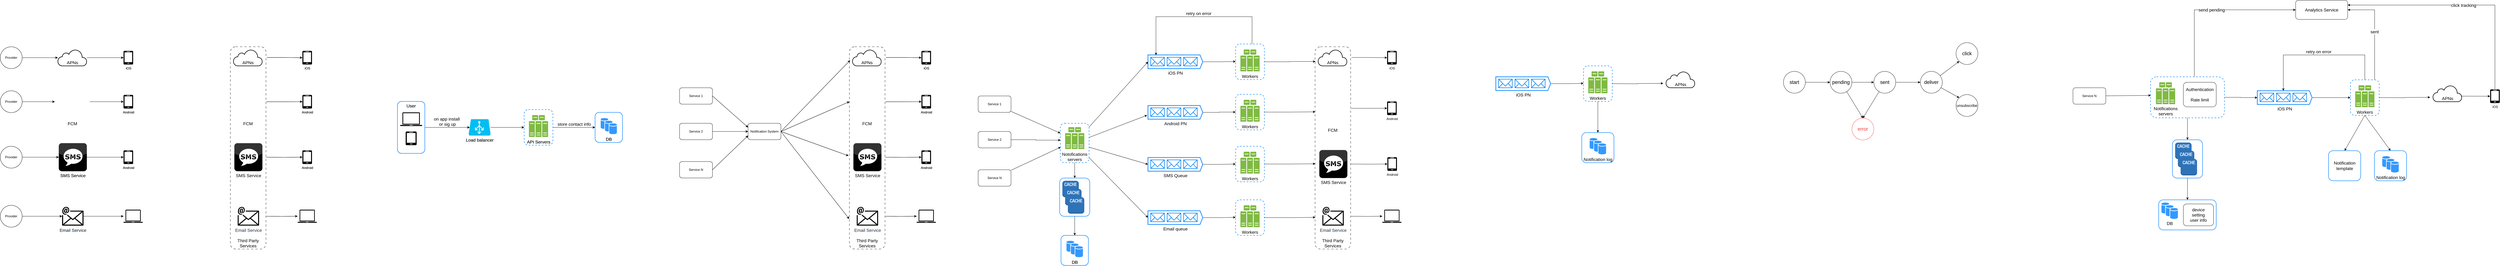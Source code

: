 <mxfile version="24.9.1">
  <diagram name="Page-1" id="7iPxPgaWAinNxmWODJ0a">
    <mxGraphModel dx="1194" dy="772" grid="1" gridSize="10" guides="1" tooltips="1" connect="1" arrows="1" fold="1" page="1" pageScale="1" pageWidth="827" pageHeight="1169" math="0" shadow="0">
      <root>
        <mxCell id="0" />
        <mxCell id="1" parent="0" />
        <mxCell id="8l1DjTSEeqGC-h2xjhs0-1" value="DB" style="rounded=1;whiteSpace=wrap;html=1;verticalAlign=bottom;fontSize=16;fillColor=none;strokeColor=#3399FF;strokeWidth=2;" vertex="1" parent="1">
          <mxGeometry x="2401.5" y="560" width="100" height="110" as="geometry" />
        </mxCell>
        <mxCell id="8l1DjTSEeqGC-h2xjhs0-2" value="on app install&amp;nbsp;&lt;div&gt;or sig up&lt;/div&gt;" style="edgeStyle=orthogonalEdgeStyle;rounded=0;orthogonalLoop=1;jettySize=auto;html=1;entryX=0.05;entryY=0.5;entryDx=0;entryDy=0;entryPerimeter=0;fontSize=16;verticalAlign=bottom;" edge="1" parent="1" source="8l1DjTSEeqGC-h2xjhs0-3" target="8l1DjTSEeqGC-h2xjhs0-40">
          <mxGeometry relative="1" as="geometry">
            <mxPoint x="1860" y="615" as="targetPoint" />
          </mxGeometry>
        </mxCell>
        <mxCell id="8l1DjTSEeqGC-h2xjhs0-3" value="User" style="rounded=1;whiteSpace=wrap;html=1;verticalAlign=top;fontSize=16;fillColor=none;strokeColor=#3399FF;strokeWidth=2;" vertex="1" parent="1">
          <mxGeometry x="1680" y="520" width="100" height="190" as="geometry" />
        </mxCell>
        <mxCell id="8l1DjTSEeqGC-h2xjhs0-4" value="Third Party Services" style="rounded=1;whiteSpace=wrap;html=1;dashed=1;dashPattern=8 8;verticalAlign=bottom;fontSize=16;" vertex="1" parent="1">
          <mxGeometry x="1070" y="320" width="130" height="740" as="geometry" />
        </mxCell>
        <mxCell id="8l1DjTSEeqGC-h2xjhs0-5" value="APNs" style="html=1;verticalLabelPosition=middle;align=center;labelBackgroundColor=#ffffff;verticalAlign=bottom;strokeWidth=2;strokeColor=#000000;shadow=0;dashed=0;shape=mxgraph.ios7.icons.cloud;labelPosition=center;fontSize=16;" vertex="1" parent="1">
          <mxGeometry x="440" y="330" width="106" height="60" as="geometry" />
        </mxCell>
        <mxCell id="8l1DjTSEeqGC-h2xjhs0-6" value="" style="edgeStyle=orthogonalEdgeStyle;rounded=0;orthogonalLoop=1;jettySize=auto;html=1;" edge="1" parent="1" source="8l1DjTSEeqGC-h2xjhs0-7" target="8l1DjTSEeqGC-h2xjhs0-5">
          <mxGeometry relative="1" as="geometry" />
        </mxCell>
        <mxCell id="8l1DjTSEeqGC-h2xjhs0-7" value="Provider" style="ellipse;whiteSpace=wrap;html=1;" vertex="1" parent="1">
          <mxGeometry x="230" y="320" width="80" height="80" as="geometry" />
        </mxCell>
        <mxCell id="8l1DjTSEeqGC-h2xjhs0-8" value="iOS" style="verticalLabelPosition=bottom;html=1;verticalAlign=top;align=center;strokeColor=none;fillColor=#000000;shape=mxgraph.azure.mobile;pointerEvents=1;" vertex="1" parent="1">
          <mxGeometry x="680" y="335" width="35" height="50" as="geometry" />
        </mxCell>
        <mxCell id="8l1DjTSEeqGC-h2xjhs0-9" style="edgeStyle=orthogonalEdgeStyle;rounded=0;orthogonalLoop=1;jettySize=auto;html=1;entryX=0;entryY=0.5;entryDx=0;entryDy=0;entryPerimeter=0;" edge="1" parent="1" source="8l1DjTSEeqGC-h2xjhs0-5" target="8l1DjTSEeqGC-h2xjhs0-8">
          <mxGeometry relative="1" as="geometry" />
        </mxCell>
        <mxCell id="8l1DjTSEeqGC-h2xjhs0-10" value="" style="edgeStyle=orthogonalEdgeStyle;rounded=0;orthogonalLoop=1;jettySize=auto;html=1;entryX=0;entryY=0.5;entryDx=0;entryDy=0;" edge="1" parent="1" source="8l1DjTSEeqGC-h2xjhs0-11" target="8l1DjTSEeqGC-h2xjhs0-14">
          <mxGeometry relative="1" as="geometry">
            <mxPoint x="410" y="521" as="targetPoint" />
          </mxGeometry>
        </mxCell>
        <mxCell id="8l1DjTSEeqGC-h2xjhs0-11" value="Provider" style="ellipse;whiteSpace=wrap;html=1;" vertex="1" parent="1">
          <mxGeometry x="230" y="481" width="80" height="80" as="geometry" />
        </mxCell>
        <mxCell id="8l1DjTSEeqGC-h2xjhs0-12" value="Android" style="verticalLabelPosition=bottom;html=1;verticalAlign=top;align=center;strokeColor=none;fillColor=#000000;shape=mxgraph.azure.mobile;pointerEvents=1;" vertex="1" parent="1">
          <mxGeometry x="680" y="496" width="35" height="50" as="geometry" />
        </mxCell>
        <mxCell id="8l1DjTSEeqGC-h2xjhs0-13" style="edgeStyle=orthogonalEdgeStyle;rounded=0;orthogonalLoop=1;jettySize=auto;html=1;entryX=0;entryY=0.5;entryDx=0;entryDy=0;entryPerimeter=0;exitX=1;exitY=0.5;exitDx=0;exitDy=0;" edge="1" parent="1" source="8l1DjTSEeqGC-h2xjhs0-14" target="8l1DjTSEeqGC-h2xjhs0-12">
          <mxGeometry relative="1" as="geometry">
            <mxPoint x="546" y="521" as="sourcePoint" />
          </mxGeometry>
        </mxCell>
        <mxCell id="8l1DjTSEeqGC-h2xjhs0-14" value="FCM" style="shape=image;html=1;verticalAlign=top;verticalLabelPosition=bottom;labelBackgroundColor=#ffffff;imageAspect=0;aspect=fixed;image=https://cdn1.iconfinder.com/data/icons/ionicons-fill-vol-2/512/logo-firebase-128.png;fontSize=16;" vertex="1" parent="1">
          <mxGeometry x="429" y="457" width="128" height="128" as="geometry" />
        </mxCell>
        <mxCell id="8l1DjTSEeqGC-h2xjhs0-15" value="" style="edgeStyle=orthogonalEdgeStyle;rounded=0;orthogonalLoop=1;jettySize=auto;html=1;" edge="1" parent="1" source="8l1DjTSEeqGC-h2xjhs0-16" target="8l1DjTSEeqGC-h2xjhs0-19">
          <mxGeometry relative="1" as="geometry">
            <mxPoint x="429" y="724" as="targetPoint" />
          </mxGeometry>
        </mxCell>
        <mxCell id="8l1DjTSEeqGC-h2xjhs0-16" value="Provider" style="ellipse;whiteSpace=wrap;html=1;" vertex="1" parent="1">
          <mxGeometry x="230" y="684" width="80" height="80" as="geometry" />
        </mxCell>
        <mxCell id="8l1DjTSEeqGC-h2xjhs0-17" value="Android" style="verticalLabelPosition=bottom;html=1;verticalAlign=top;align=center;strokeColor=none;fillColor=#000000;shape=mxgraph.azure.mobile;pointerEvents=1;" vertex="1" parent="1">
          <mxGeometry x="680" y="699" width="35" height="50" as="geometry" />
        </mxCell>
        <mxCell id="8l1DjTSEeqGC-h2xjhs0-18" style="edgeStyle=orthogonalEdgeStyle;rounded=0;orthogonalLoop=1;jettySize=auto;html=1;entryX=0;entryY=0.5;entryDx=0;entryDy=0;entryPerimeter=0;" edge="1" parent="1" source="8l1DjTSEeqGC-h2xjhs0-19" target="8l1DjTSEeqGC-h2xjhs0-17">
          <mxGeometry relative="1" as="geometry">
            <mxPoint x="557" y="724" as="sourcePoint" />
          </mxGeometry>
        </mxCell>
        <mxCell id="8l1DjTSEeqGC-h2xjhs0-19" value="SMS Service" style="dashed=0;outlineConnect=0;html=1;align=center;labelPosition=center;verticalLabelPosition=bottom;verticalAlign=top;shape=mxgraph.webicons.sms;fillColor=#000000;gradientColor=none;fontSize=16;" vertex="1" parent="1">
          <mxGeometry x="443.6" y="672.8" width="102.4" height="102.4" as="geometry" />
        </mxCell>
        <mxCell id="8l1DjTSEeqGC-h2xjhs0-20" value="Email Service" style="sketch=0;outlineConnect=0;fontColor=#232F3E;gradientColor=none;fillColor=#000000;strokeColor=none;dashed=0;verticalLabelPosition=bottom;verticalAlign=top;align=center;html=1;fontSize=16;fontStyle=0;aspect=fixed;shape=mxgraph.aws4.email;" vertex="1" parent="1">
          <mxGeometry x="455.8" y="905.5" width="78" height="69" as="geometry" />
        </mxCell>
        <mxCell id="8l1DjTSEeqGC-h2xjhs0-21" value="" style="edgeStyle=orthogonalEdgeStyle;rounded=0;orthogonalLoop=1;jettySize=auto;html=1;" edge="1" parent="1" source="8l1DjTSEeqGC-h2xjhs0-22" target="8l1DjTSEeqGC-h2xjhs0-20">
          <mxGeometry relative="1" as="geometry">
            <mxPoint x="443.6" y="940" as="targetPoint" />
          </mxGeometry>
        </mxCell>
        <mxCell id="8l1DjTSEeqGC-h2xjhs0-22" value="Provider" style="ellipse;whiteSpace=wrap;html=1;" vertex="1" parent="1">
          <mxGeometry x="230" y="900" width="80" height="80" as="geometry" />
        </mxCell>
        <mxCell id="8l1DjTSEeqGC-h2xjhs0-23" style="edgeStyle=orthogonalEdgeStyle;rounded=0;orthogonalLoop=1;jettySize=auto;html=1;entryX=0;entryY=0.5;entryDx=0;entryDy=0;entryPerimeter=0;" edge="1" parent="1" source="8l1DjTSEeqGC-h2xjhs0-20">
          <mxGeometry relative="1" as="geometry">
            <mxPoint x="546" y="940" as="sourcePoint" />
            <mxPoint x="680" y="940" as="targetPoint" />
          </mxGeometry>
        </mxCell>
        <mxCell id="8l1DjTSEeqGC-h2xjhs0-24" value="APNs" style="html=1;verticalLabelPosition=middle;align=center;labelBackgroundColor=#ffffff;verticalAlign=bottom;strokeWidth=2;strokeColor=#000000;shadow=0;dashed=0;shape=mxgraph.ios7.icons.cloud;labelPosition=center;fontSize=16;" vertex="1" parent="1">
          <mxGeometry x="1081" y="330" width="106" height="60" as="geometry" />
        </mxCell>
        <mxCell id="8l1DjTSEeqGC-h2xjhs0-25" value="FCM" style="shape=image;html=1;verticalAlign=top;verticalLabelPosition=bottom;labelBackgroundColor=#ffffff;imageAspect=0;aspect=fixed;image=https://cdn1.iconfinder.com/data/icons/ionicons-fill-vol-2/512/logo-firebase-128.png;fontSize=16;" vertex="1" parent="1">
          <mxGeometry x="1070" y="457" width="128" height="128" as="geometry" />
        </mxCell>
        <mxCell id="8l1DjTSEeqGC-h2xjhs0-26" value="SMS Service" style="dashed=0;outlineConnect=0;html=1;align=center;labelPosition=center;verticalLabelPosition=bottom;verticalAlign=top;shape=mxgraph.webicons.sms;fillColor=#000000;gradientColor=none;fontSize=16;" vertex="1" parent="1">
          <mxGeometry x="1084.6" y="672.8" width="102.4" height="102.4" as="geometry" />
        </mxCell>
        <mxCell id="8l1DjTSEeqGC-h2xjhs0-27" value="Email Service" style="sketch=0;outlineConnect=0;fontColor=#232F3E;gradientColor=none;fillColor=#000000;strokeColor=none;dashed=0;verticalLabelPosition=bottom;verticalAlign=top;align=center;html=1;fontSize=16;fontStyle=0;aspect=fixed;shape=mxgraph.aws4.email;" vertex="1" parent="1">
          <mxGeometry x="1096.8" y="905.5" width="78" height="69" as="geometry" />
        </mxCell>
        <mxCell id="8l1DjTSEeqGC-h2xjhs0-28" value="iOS" style="verticalLabelPosition=bottom;html=1;verticalAlign=top;align=center;strokeColor=none;fillColor=#000000;shape=mxgraph.azure.mobile;pointerEvents=1;" vertex="1" parent="1">
          <mxGeometry x="1333" y="335" width="35" height="50" as="geometry" />
        </mxCell>
        <mxCell id="8l1DjTSEeqGC-h2xjhs0-29" style="edgeStyle=orthogonalEdgeStyle;rounded=0;orthogonalLoop=1;jettySize=auto;html=1;entryX=0;entryY=0.5;entryDx=0;entryDy=0;entryPerimeter=0;exitX=1.026;exitY=0.053;exitDx=0;exitDy=0;exitPerimeter=0;" edge="1" parent="1" source="8l1DjTSEeqGC-h2xjhs0-4" target="8l1DjTSEeqGC-h2xjhs0-28">
          <mxGeometry relative="1" as="geometry">
            <mxPoint x="1220" y="340" as="sourcePoint" />
          </mxGeometry>
        </mxCell>
        <mxCell id="8l1DjTSEeqGC-h2xjhs0-30" value="Android" style="verticalLabelPosition=bottom;html=1;verticalAlign=top;align=center;strokeColor=none;fillColor=#000000;shape=mxgraph.azure.mobile;pointerEvents=1;" vertex="1" parent="1">
          <mxGeometry x="1333" y="496" width="35" height="50" as="geometry" />
        </mxCell>
        <mxCell id="8l1DjTSEeqGC-h2xjhs0-31" style="rounded=0;orthogonalLoop=1;jettySize=auto;html=1;entryX=0;entryY=0.5;entryDx=0;entryDy=0;entryPerimeter=0;exitX=1.013;exitY=0.272;exitDx=0;exitDy=0;exitPerimeter=0;" edge="1" parent="1" source="8l1DjTSEeqGC-h2xjhs0-4" target="8l1DjTSEeqGC-h2xjhs0-30">
          <mxGeometry relative="1" as="geometry">
            <mxPoint x="1210" y="521" as="sourcePoint" />
          </mxGeometry>
        </mxCell>
        <mxCell id="8l1DjTSEeqGC-h2xjhs0-32" value="Android" style="verticalLabelPosition=bottom;html=1;verticalAlign=top;align=center;strokeColor=none;fillColor=#000000;shape=mxgraph.azure.mobile;pointerEvents=1;" vertex="1" parent="1">
          <mxGeometry x="1333" y="699" width="35" height="50" as="geometry" />
        </mxCell>
        <mxCell id="8l1DjTSEeqGC-h2xjhs0-33" style="edgeStyle=orthogonalEdgeStyle;rounded=0;orthogonalLoop=1;jettySize=auto;html=1;entryX=0;entryY=0.5;entryDx=0;entryDy=0;entryPerimeter=0;" edge="1" parent="1" target="8l1DjTSEeqGC-h2xjhs0-32">
          <mxGeometry relative="1" as="geometry">
            <mxPoint x="1199" y="724" as="sourcePoint" />
          </mxGeometry>
        </mxCell>
        <mxCell id="8l1DjTSEeqGC-h2xjhs0-34" style="edgeStyle=orthogonalEdgeStyle;rounded=0;orthogonalLoop=1;jettySize=auto;html=1;" edge="1" parent="1" target="8l1DjTSEeqGC-h2xjhs0-36">
          <mxGeometry relative="1" as="geometry">
            <mxPoint x="1201" y="940" as="sourcePoint" />
            <mxPoint x="1333" y="940" as="targetPoint" />
          </mxGeometry>
        </mxCell>
        <mxCell id="8l1DjTSEeqGC-h2xjhs0-35" value="" style="sketch=0;pointerEvents=1;shadow=0;dashed=0;html=1;strokeColor=none;fillColor=#000000;labelPosition=center;verticalLabelPosition=bottom;verticalAlign=top;align=center;outlineConnect=0;shape=mxgraph.veeam2.laptop;" vertex="1" parent="1">
          <mxGeometry x="680" y="916" width="70" height="48" as="geometry" />
        </mxCell>
        <mxCell id="8l1DjTSEeqGC-h2xjhs0-36" value="" style="sketch=0;pointerEvents=1;shadow=0;dashed=0;html=1;strokeColor=none;fillColor=#000000;labelPosition=center;verticalLabelPosition=bottom;verticalAlign=top;align=center;outlineConnect=0;shape=mxgraph.veeam2.laptop;" vertex="1" parent="1">
          <mxGeometry x="1315.5" y="916" width="70" height="48" as="geometry" />
        </mxCell>
        <mxCell id="8l1DjTSEeqGC-h2xjhs0-37" value="" style="verticalLabelPosition=bottom;html=1;verticalAlign=top;align=center;strokeColor=none;fillColor=#000000;shape=mxgraph.azure.mobile;pointerEvents=1;" vertex="1" parent="1">
          <mxGeometry x="1710" y="630" width="40" height="50" as="geometry" />
        </mxCell>
        <mxCell id="8l1DjTSEeqGC-h2xjhs0-38" value="" style="sketch=0;pointerEvents=1;shadow=0;dashed=0;html=1;strokeColor=none;fillColor=#000000;labelPosition=center;verticalLabelPosition=bottom;verticalAlign=top;align=center;outlineConnect=0;shape=mxgraph.veeam2.laptop;" vertex="1" parent="1">
          <mxGeometry x="1690" y="560" width="80" height="50" as="geometry" />
        </mxCell>
        <mxCell id="8l1DjTSEeqGC-h2xjhs0-39" style="edgeStyle=orthogonalEdgeStyle;rounded=0;orthogonalLoop=1;jettySize=auto;html=1;entryX=0;entryY=0.5;entryDx=0;entryDy=0;" edge="1" parent="1" source="8l1DjTSEeqGC-h2xjhs0-40" target="8l1DjTSEeqGC-h2xjhs0-43">
          <mxGeometry relative="1" as="geometry" />
        </mxCell>
        <mxCell id="8l1DjTSEeqGC-h2xjhs0-40" value="Load balancer" style="verticalLabelPosition=bottom;html=1;verticalAlign=top;align=center;strokeColor=none;fillColor=#00BEF2;shape=mxgraph.azure.azure_load_balancer;fontSize=16;" vertex="1" parent="1">
          <mxGeometry x="1940" y="585" width="80" height="60" as="geometry" />
        </mxCell>
        <mxCell id="8l1DjTSEeqGC-h2xjhs0-41" value="" style="sketch=0;pointerEvents=1;shadow=0;dashed=0;html=1;strokeColor=none;fillColor=#505050;labelPosition=center;verticalLabelPosition=bottom;verticalAlign=top;outlineConnect=0;align=center;shape=mxgraph.office.servers.server_farm;fillColor=#7FBA42;" vertex="1" parent="1">
          <mxGeometry x="2160" y="570" width="70" height="80" as="geometry" />
        </mxCell>
        <mxCell id="8l1DjTSEeqGC-h2xjhs0-42" value="store contact info" style="edgeStyle=orthogonalEdgeStyle;rounded=0;orthogonalLoop=1;jettySize=auto;html=1;entryX=0;entryY=0.5;entryDx=0;entryDy=0;verticalAlign=bottom;fontSize=16;" edge="1" parent="1" source="8l1DjTSEeqGC-h2xjhs0-43" target="8l1DjTSEeqGC-h2xjhs0-1">
          <mxGeometry relative="1" as="geometry">
            <mxPoint x="2370" y="615" as="targetPoint" />
          </mxGeometry>
        </mxCell>
        <mxCell id="8l1DjTSEeqGC-h2xjhs0-43" value="API Servers" style="rounded=1;whiteSpace=wrap;html=1;verticalAlign=bottom;fontSize=16;fillColor=none;strokeColor=#3399FF;strokeWidth=2;dashed=1;" vertex="1" parent="1">
          <mxGeometry x="2142.5" y="550" width="105" height="130" as="geometry" />
        </mxCell>
        <mxCell id="8l1DjTSEeqGC-h2xjhs0-44" value="" style="sketch=0;shadow=0;dashed=0;html=1;strokeColor=none;fillColor=#3399FF;labelPosition=center;verticalLabelPosition=bottom;verticalAlign=top;outlineConnect=0;align=center;shape=mxgraph.office.databases.database_availability_group;" vertex="1" parent="1">
          <mxGeometry x="2422" y="581" width="59" height="59" as="geometry" />
        </mxCell>
        <mxCell id="8l1DjTSEeqGC-h2xjhs0-45" value="Third Party Services" style="rounded=1;whiteSpace=wrap;html=1;dashed=1;dashPattern=8 8;verticalAlign=bottom;fontSize=16;" vertex="1" parent="1">
          <mxGeometry x="3330" y="320" width="130" height="740" as="geometry" />
        </mxCell>
        <mxCell id="8l1DjTSEeqGC-h2xjhs0-46" value="APNs" style="html=1;verticalLabelPosition=middle;align=center;labelBackgroundColor=#ffffff;verticalAlign=bottom;strokeWidth=2;strokeColor=#000000;shadow=0;dashed=0;shape=mxgraph.ios7.icons.cloud;labelPosition=center;fontSize=16;" vertex="1" parent="1">
          <mxGeometry x="3341" y="330" width="106" height="60" as="geometry" />
        </mxCell>
        <mxCell id="8l1DjTSEeqGC-h2xjhs0-47" value="FCM" style="shape=image;html=1;verticalAlign=top;verticalLabelPosition=bottom;labelBackgroundColor=#ffffff;imageAspect=0;aspect=fixed;image=https://cdn1.iconfinder.com/data/icons/ionicons-fill-vol-2/512/logo-firebase-128.png;fontSize=16;" vertex="1" parent="1">
          <mxGeometry x="3330" y="457" width="128" height="128" as="geometry" />
        </mxCell>
        <mxCell id="8l1DjTSEeqGC-h2xjhs0-48" value="SMS Service" style="dashed=0;outlineConnect=0;html=1;align=center;labelPosition=center;verticalLabelPosition=bottom;verticalAlign=top;shape=mxgraph.webicons.sms;fillColor=#000000;gradientColor=none;fontSize=16;" vertex="1" parent="1">
          <mxGeometry x="3344.6" y="672.8" width="102.4" height="102.4" as="geometry" />
        </mxCell>
        <mxCell id="8l1DjTSEeqGC-h2xjhs0-49" value="Email Service" style="sketch=0;outlineConnect=0;fontColor=#232F3E;gradientColor=none;fillColor=#000000;strokeColor=none;dashed=0;verticalLabelPosition=bottom;verticalAlign=top;align=center;html=1;fontSize=16;fontStyle=0;aspect=fixed;shape=mxgraph.aws4.email;" vertex="1" parent="1">
          <mxGeometry x="3356.8" y="905.5" width="78" height="69" as="geometry" />
        </mxCell>
        <mxCell id="8l1DjTSEeqGC-h2xjhs0-50" value="iOS" style="verticalLabelPosition=bottom;html=1;verticalAlign=top;align=center;strokeColor=none;fillColor=#000000;shape=mxgraph.azure.mobile;pointerEvents=1;" vertex="1" parent="1">
          <mxGeometry x="3593" y="335" width="35" height="50" as="geometry" />
        </mxCell>
        <mxCell id="8l1DjTSEeqGC-h2xjhs0-51" style="edgeStyle=orthogonalEdgeStyle;rounded=0;orthogonalLoop=1;jettySize=auto;html=1;entryX=0;entryY=0.5;entryDx=0;entryDy=0;entryPerimeter=0;exitX=1.026;exitY=0.053;exitDx=0;exitDy=0;exitPerimeter=0;" edge="1" parent="1" source="8l1DjTSEeqGC-h2xjhs0-45" target="8l1DjTSEeqGC-h2xjhs0-50">
          <mxGeometry relative="1" as="geometry">
            <mxPoint x="3480" y="340" as="sourcePoint" />
          </mxGeometry>
        </mxCell>
        <mxCell id="8l1DjTSEeqGC-h2xjhs0-52" value="Android" style="verticalLabelPosition=bottom;html=1;verticalAlign=top;align=center;strokeColor=none;fillColor=#000000;shape=mxgraph.azure.mobile;pointerEvents=1;" vertex="1" parent="1">
          <mxGeometry x="3593" y="496" width="35" height="50" as="geometry" />
        </mxCell>
        <mxCell id="8l1DjTSEeqGC-h2xjhs0-53" style="rounded=0;orthogonalLoop=1;jettySize=auto;html=1;entryX=0;entryY=0.5;entryDx=0;entryDy=0;entryPerimeter=0;exitX=1.013;exitY=0.272;exitDx=0;exitDy=0;exitPerimeter=0;" edge="1" parent="1" source="8l1DjTSEeqGC-h2xjhs0-45" target="8l1DjTSEeqGC-h2xjhs0-52">
          <mxGeometry relative="1" as="geometry">
            <mxPoint x="3470" y="521" as="sourcePoint" />
          </mxGeometry>
        </mxCell>
        <mxCell id="8l1DjTSEeqGC-h2xjhs0-54" value="Android" style="verticalLabelPosition=bottom;html=1;verticalAlign=top;align=center;strokeColor=none;fillColor=#000000;shape=mxgraph.azure.mobile;pointerEvents=1;" vertex="1" parent="1">
          <mxGeometry x="3593" y="699" width="35" height="50" as="geometry" />
        </mxCell>
        <mxCell id="8l1DjTSEeqGC-h2xjhs0-55" style="edgeStyle=orthogonalEdgeStyle;rounded=0;orthogonalLoop=1;jettySize=auto;html=1;entryX=0;entryY=0.5;entryDx=0;entryDy=0;entryPerimeter=0;" edge="1" parent="1" target="8l1DjTSEeqGC-h2xjhs0-54">
          <mxGeometry relative="1" as="geometry">
            <mxPoint x="3459" y="724" as="sourcePoint" />
          </mxGeometry>
        </mxCell>
        <mxCell id="8l1DjTSEeqGC-h2xjhs0-56" style="edgeStyle=orthogonalEdgeStyle;rounded=0;orthogonalLoop=1;jettySize=auto;html=1;" edge="1" parent="1" target="8l1DjTSEeqGC-h2xjhs0-57">
          <mxGeometry relative="1" as="geometry">
            <mxPoint x="3461" y="940" as="sourcePoint" />
            <mxPoint x="3593" y="940" as="targetPoint" />
          </mxGeometry>
        </mxCell>
        <mxCell id="8l1DjTSEeqGC-h2xjhs0-57" value="" style="sketch=0;pointerEvents=1;shadow=0;dashed=0;html=1;strokeColor=none;fillColor=#000000;labelPosition=center;verticalLabelPosition=bottom;verticalAlign=top;align=center;outlineConnect=0;shape=mxgraph.veeam2.laptop;" vertex="1" parent="1">
          <mxGeometry x="3575.5" y="916" width="70" height="48" as="geometry" />
        </mxCell>
        <mxCell id="8l1DjTSEeqGC-h2xjhs0-58" style="rounded=0;orthogonalLoop=1;jettySize=auto;html=1;entryX=0;entryY=0.5;entryDx=0;entryDy=0;exitX=1;exitY=0.5;exitDx=0;exitDy=0;" edge="1" parent="1" source="8l1DjTSEeqGC-h2xjhs0-59" target="8l1DjTSEeqGC-h2xjhs0-47">
          <mxGeometry relative="1" as="geometry" />
        </mxCell>
        <mxCell id="8l1DjTSEeqGC-h2xjhs0-59" value="Notification System" style="rounded=1;whiteSpace=wrap;html=1;" vertex="1" parent="1">
          <mxGeometry x="2960" y="600" width="120" height="60" as="geometry" />
        </mxCell>
        <mxCell id="8l1DjTSEeqGC-h2xjhs0-60" style="rounded=0;orthogonalLoop=1;jettySize=auto;html=1;entryX=0.02;entryY=0.067;entryDx=0;entryDy=0;entryPerimeter=0;exitX=1;exitY=0.5;exitDx=0;exitDy=0;" edge="1" parent="1" source="8l1DjTSEeqGC-h2xjhs0-59" target="8l1DjTSEeqGC-h2xjhs0-45">
          <mxGeometry relative="1" as="geometry" />
        </mxCell>
        <mxCell id="8l1DjTSEeqGC-h2xjhs0-61" style="rounded=0;orthogonalLoop=1;jettySize=auto;html=1;entryX=-0.025;entryY=0.539;entryDx=0;entryDy=0;entryPerimeter=0;exitX=1;exitY=0.5;exitDx=0;exitDy=0;" edge="1" parent="1" source="8l1DjTSEeqGC-h2xjhs0-59" target="8l1DjTSEeqGC-h2xjhs0-45">
          <mxGeometry relative="1" as="geometry" />
        </mxCell>
        <mxCell id="8l1DjTSEeqGC-h2xjhs0-62" style="rounded=0;orthogonalLoop=1;jettySize=auto;html=1;entryX=-0.007;entryY=0.851;entryDx=0;entryDy=0;entryPerimeter=0;exitX=1;exitY=0.5;exitDx=0;exitDy=0;" edge="1" parent="1" source="8l1DjTSEeqGC-h2xjhs0-59" target="8l1DjTSEeqGC-h2xjhs0-45">
          <mxGeometry relative="1" as="geometry" />
        </mxCell>
        <mxCell id="8l1DjTSEeqGC-h2xjhs0-63" style="edgeStyle=orthogonalEdgeStyle;rounded=0;orthogonalLoop=1;jettySize=auto;html=1;entryX=0;entryY=0.5;entryDx=0;entryDy=0;" edge="1" parent="1" source="8l1DjTSEeqGC-h2xjhs0-64" target="8l1DjTSEeqGC-h2xjhs0-59">
          <mxGeometry relative="1" as="geometry" />
        </mxCell>
        <mxCell id="8l1DjTSEeqGC-h2xjhs0-64" value="Service 2" style="rounded=1;whiteSpace=wrap;html=1;" vertex="1" parent="1">
          <mxGeometry x="2710" y="600" width="120" height="60" as="geometry" />
        </mxCell>
        <mxCell id="8l1DjTSEeqGC-h2xjhs0-65" style="rounded=0;orthogonalLoop=1;jettySize=auto;html=1;entryX=0;entryY=0.25;entryDx=0;entryDy=0;exitX=1;exitY=0.5;exitDx=0;exitDy=0;" edge="1" parent="1" source="8l1DjTSEeqGC-h2xjhs0-66" target="8l1DjTSEeqGC-h2xjhs0-59">
          <mxGeometry relative="1" as="geometry" />
        </mxCell>
        <mxCell id="8l1DjTSEeqGC-h2xjhs0-66" value="Service 1" style="rounded=1;whiteSpace=wrap;html=1;" vertex="1" parent="1">
          <mxGeometry x="2710" y="470" width="120" height="60" as="geometry" />
        </mxCell>
        <mxCell id="8l1DjTSEeqGC-h2xjhs0-67" style="rounded=0;orthogonalLoop=1;jettySize=auto;html=1;entryX=0;entryY=0.75;entryDx=0;entryDy=0;exitX=1;exitY=0.5;exitDx=0;exitDy=0;" edge="1" parent="1" source="8l1DjTSEeqGC-h2xjhs0-68" target="8l1DjTSEeqGC-h2xjhs0-59">
          <mxGeometry relative="1" as="geometry" />
        </mxCell>
        <mxCell id="8l1DjTSEeqGC-h2xjhs0-68" value="Service N" style="rounded=1;whiteSpace=wrap;html=1;" vertex="1" parent="1">
          <mxGeometry x="2710" y="740" width="120" height="60" as="geometry" />
        </mxCell>
        <mxCell id="8l1DjTSEeqGC-h2xjhs0-69" value="DB" style="rounded=1;whiteSpace=wrap;html=1;verticalAlign=bottom;fontSize=16;fillColor=none;strokeColor=#3399FF;strokeWidth=2;" vertex="1" parent="1">
          <mxGeometry x="2401.5" y="560" width="100" height="110" as="geometry" />
        </mxCell>
        <mxCell id="8l1DjTSEeqGC-h2xjhs0-70" value="on app install&amp;nbsp;&lt;div&gt;or sig up&lt;/div&gt;" style="edgeStyle=orthogonalEdgeStyle;rounded=0;orthogonalLoop=1;jettySize=auto;html=1;entryX=0.05;entryY=0.5;entryDx=0;entryDy=0;entryPerimeter=0;fontSize=16;verticalAlign=bottom;" edge="1" parent="1" source="8l1DjTSEeqGC-h2xjhs0-71" target="8l1DjTSEeqGC-h2xjhs0-108">
          <mxGeometry relative="1" as="geometry">
            <mxPoint x="1860" y="615" as="targetPoint" />
          </mxGeometry>
        </mxCell>
        <mxCell id="8l1DjTSEeqGC-h2xjhs0-71" value="User" style="rounded=1;whiteSpace=wrap;html=1;verticalAlign=top;fontSize=16;fillColor=none;strokeColor=#3399FF;strokeWidth=2;" vertex="1" parent="1">
          <mxGeometry x="1680" y="520" width="100" height="190" as="geometry" />
        </mxCell>
        <mxCell id="8l1DjTSEeqGC-h2xjhs0-72" value="Third Party Services" style="rounded=1;whiteSpace=wrap;html=1;dashed=1;dashPattern=8 8;verticalAlign=bottom;fontSize=16;" vertex="1" parent="1">
          <mxGeometry x="1070" y="320" width="130" height="740" as="geometry" />
        </mxCell>
        <mxCell id="8l1DjTSEeqGC-h2xjhs0-73" value="APNs" style="html=1;verticalLabelPosition=middle;align=center;labelBackgroundColor=#ffffff;verticalAlign=bottom;strokeWidth=2;strokeColor=#000000;shadow=0;dashed=0;shape=mxgraph.ios7.icons.cloud;labelPosition=center;fontSize=16;" vertex="1" parent="1">
          <mxGeometry x="440" y="330" width="106" height="60" as="geometry" />
        </mxCell>
        <mxCell id="8l1DjTSEeqGC-h2xjhs0-74" value="" style="edgeStyle=orthogonalEdgeStyle;rounded=0;orthogonalLoop=1;jettySize=auto;html=1;" edge="1" parent="1" source="8l1DjTSEeqGC-h2xjhs0-75" target="8l1DjTSEeqGC-h2xjhs0-73">
          <mxGeometry relative="1" as="geometry" />
        </mxCell>
        <mxCell id="8l1DjTSEeqGC-h2xjhs0-75" value="Provider" style="ellipse;whiteSpace=wrap;html=1;" vertex="1" parent="1">
          <mxGeometry x="230" y="320" width="80" height="80" as="geometry" />
        </mxCell>
        <mxCell id="8l1DjTSEeqGC-h2xjhs0-76" value="iOS" style="verticalLabelPosition=bottom;html=1;verticalAlign=top;align=center;strokeColor=none;fillColor=#000000;shape=mxgraph.azure.mobile;pointerEvents=1;" vertex="1" parent="1">
          <mxGeometry x="680" y="335" width="35" height="50" as="geometry" />
        </mxCell>
        <mxCell id="8l1DjTSEeqGC-h2xjhs0-77" style="edgeStyle=orthogonalEdgeStyle;rounded=0;orthogonalLoop=1;jettySize=auto;html=1;entryX=0;entryY=0.5;entryDx=0;entryDy=0;entryPerimeter=0;" edge="1" parent="1" source="8l1DjTSEeqGC-h2xjhs0-73" target="8l1DjTSEeqGC-h2xjhs0-76">
          <mxGeometry relative="1" as="geometry" />
        </mxCell>
        <mxCell id="8l1DjTSEeqGC-h2xjhs0-78" value="" style="edgeStyle=orthogonalEdgeStyle;rounded=0;orthogonalLoop=1;jettySize=auto;html=1;entryX=0;entryY=0.5;entryDx=0;entryDy=0;" edge="1" parent="1" source="8l1DjTSEeqGC-h2xjhs0-79" target="8l1DjTSEeqGC-h2xjhs0-82">
          <mxGeometry relative="1" as="geometry">
            <mxPoint x="410" y="521" as="targetPoint" />
          </mxGeometry>
        </mxCell>
        <mxCell id="8l1DjTSEeqGC-h2xjhs0-79" value="Provider" style="ellipse;whiteSpace=wrap;html=1;" vertex="1" parent="1">
          <mxGeometry x="230" y="481" width="80" height="80" as="geometry" />
        </mxCell>
        <mxCell id="8l1DjTSEeqGC-h2xjhs0-80" value="Android" style="verticalLabelPosition=bottom;html=1;verticalAlign=top;align=center;strokeColor=none;fillColor=#000000;shape=mxgraph.azure.mobile;pointerEvents=1;" vertex="1" parent="1">
          <mxGeometry x="680" y="496" width="35" height="50" as="geometry" />
        </mxCell>
        <mxCell id="8l1DjTSEeqGC-h2xjhs0-81" style="edgeStyle=orthogonalEdgeStyle;rounded=0;orthogonalLoop=1;jettySize=auto;html=1;entryX=0;entryY=0.5;entryDx=0;entryDy=0;entryPerimeter=0;exitX=1;exitY=0.5;exitDx=0;exitDy=0;" edge="1" parent="1" source="8l1DjTSEeqGC-h2xjhs0-82" target="8l1DjTSEeqGC-h2xjhs0-80">
          <mxGeometry relative="1" as="geometry">
            <mxPoint x="546" y="521" as="sourcePoint" />
          </mxGeometry>
        </mxCell>
        <mxCell id="8l1DjTSEeqGC-h2xjhs0-82" value="FCM" style="shape=image;html=1;verticalAlign=top;verticalLabelPosition=bottom;labelBackgroundColor=#ffffff;imageAspect=0;aspect=fixed;image=https://cdn1.iconfinder.com/data/icons/ionicons-fill-vol-2/512/logo-firebase-128.png;fontSize=16;" vertex="1" parent="1">
          <mxGeometry x="429" y="457" width="128" height="128" as="geometry" />
        </mxCell>
        <mxCell id="8l1DjTSEeqGC-h2xjhs0-83" value="" style="edgeStyle=orthogonalEdgeStyle;rounded=0;orthogonalLoop=1;jettySize=auto;html=1;" edge="1" parent="1" source="8l1DjTSEeqGC-h2xjhs0-84" target="8l1DjTSEeqGC-h2xjhs0-87">
          <mxGeometry relative="1" as="geometry">
            <mxPoint x="429" y="724" as="targetPoint" />
          </mxGeometry>
        </mxCell>
        <mxCell id="8l1DjTSEeqGC-h2xjhs0-84" value="Provider" style="ellipse;whiteSpace=wrap;html=1;" vertex="1" parent="1">
          <mxGeometry x="230" y="684" width="80" height="80" as="geometry" />
        </mxCell>
        <mxCell id="8l1DjTSEeqGC-h2xjhs0-85" value="Android" style="verticalLabelPosition=bottom;html=1;verticalAlign=top;align=center;strokeColor=none;fillColor=#000000;shape=mxgraph.azure.mobile;pointerEvents=1;" vertex="1" parent="1">
          <mxGeometry x="680" y="699" width="35" height="50" as="geometry" />
        </mxCell>
        <mxCell id="8l1DjTSEeqGC-h2xjhs0-86" style="edgeStyle=orthogonalEdgeStyle;rounded=0;orthogonalLoop=1;jettySize=auto;html=1;entryX=0;entryY=0.5;entryDx=0;entryDy=0;entryPerimeter=0;" edge="1" parent="1" source="8l1DjTSEeqGC-h2xjhs0-87" target="8l1DjTSEeqGC-h2xjhs0-85">
          <mxGeometry relative="1" as="geometry">
            <mxPoint x="557" y="724" as="sourcePoint" />
          </mxGeometry>
        </mxCell>
        <mxCell id="8l1DjTSEeqGC-h2xjhs0-87" value="SMS Service" style="dashed=0;outlineConnect=0;html=1;align=center;labelPosition=center;verticalLabelPosition=bottom;verticalAlign=top;shape=mxgraph.webicons.sms;fillColor=#000000;gradientColor=none;fontSize=16;" vertex="1" parent="1">
          <mxGeometry x="443.6" y="672.8" width="102.4" height="102.4" as="geometry" />
        </mxCell>
        <mxCell id="8l1DjTSEeqGC-h2xjhs0-88" value="Email Service" style="sketch=0;outlineConnect=0;fontColor=#232F3E;gradientColor=none;fillColor=#000000;strokeColor=none;dashed=0;verticalLabelPosition=bottom;verticalAlign=top;align=center;html=1;fontSize=16;fontStyle=0;aspect=fixed;shape=mxgraph.aws4.email;" vertex="1" parent="1">
          <mxGeometry x="455.8" y="905.5" width="78" height="69" as="geometry" />
        </mxCell>
        <mxCell id="8l1DjTSEeqGC-h2xjhs0-89" value="" style="edgeStyle=orthogonalEdgeStyle;rounded=0;orthogonalLoop=1;jettySize=auto;html=1;" edge="1" parent="1" source="8l1DjTSEeqGC-h2xjhs0-90" target="8l1DjTSEeqGC-h2xjhs0-88">
          <mxGeometry relative="1" as="geometry">
            <mxPoint x="443.6" y="940" as="targetPoint" />
          </mxGeometry>
        </mxCell>
        <mxCell id="8l1DjTSEeqGC-h2xjhs0-90" value="Provider" style="ellipse;whiteSpace=wrap;html=1;" vertex="1" parent="1">
          <mxGeometry x="230" y="900" width="80" height="80" as="geometry" />
        </mxCell>
        <mxCell id="8l1DjTSEeqGC-h2xjhs0-91" style="edgeStyle=orthogonalEdgeStyle;rounded=0;orthogonalLoop=1;jettySize=auto;html=1;entryX=0;entryY=0.5;entryDx=0;entryDy=0;entryPerimeter=0;" edge="1" parent="1" source="8l1DjTSEeqGC-h2xjhs0-88">
          <mxGeometry relative="1" as="geometry">
            <mxPoint x="546" y="940" as="sourcePoint" />
            <mxPoint x="680" y="940" as="targetPoint" />
          </mxGeometry>
        </mxCell>
        <mxCell id="8l1DjTSEeqGC-h2xjhs0-92" value="APNs" style="html=1;verticalLabelPosition=middle;align=center;labelBackgroundColor=#ffffff;verticalAlign=bottom;strokeWidth=2;strokeColor=#000000;shadow=0;dashed=0;shape=mxgraph.ios7.icons.cloud;labelPosition=center;fontSize=16;" vertex="1" parent="1">
          <mxGeometry x="1081" y="330" width="106" height="60" as="geometry" />
        </mxCell>
        <mxCell id="8l1DjTSEeqGC-h2xjhs0-93" value="FCM" style="shape=image;html=1;verticalAlign=top;verticalLabelPosition=bottom;labelBackgroundColor=#ffffff;imageAspect=0;aspect=fixed;image=https://cdn1.iconfinder.com/data/icons/ionicons-fill-vol-2/512/logo-firebase-128.png;fontSize=16;" vertex="1" parent="1">
          <mxGeometry x="1070" y="457" width="128" height="128" as="geometry" />
        </mxCell>
        <mxCell id="8l1DjTSEeqGC-h2xjhs0-94" value="SMS Service" style="dashed=0;outlineConnect=0;html=1;align=center;labelPosition=center;verticalLabelPosition=bottom;verticalAlign=top;shape=mxgraph.webicons.sms;fillColor=#000000;gradientColor=none;fontSize=16;" vertex="1" parent="1">
          <mxGeometry x="1084.6" y="672.8" width="102.4" height="102.4" as="geometry" />
        </mxCell>
        <mxCell id="8l1DjTSEeqGC-h2xjhs0-95" value="Email Service" style="sketch=0;outlineConnect=0;fontColor=#232F3E;gradientColor=none;fillColor=#000000;strokeColor=none;dashed=0;verticalLabelPosition=bottom;verticalAlign=top;align=center;html=1;fontSize=16;fontStyle=0;aspect=fixed;shape=mxgraph.aws4.email;" vertex="1" parent="1">
          <mxGeometry x="1096.8" y="905.5" width="78" height="69" as="geometry" />
        </mxCell>
        <mxCell id="8l1DjTSEeqGC-h2xjhs0-96" value="iOS" style="verticalLabelPosition=bottom;html=1;verticalAlign=top;align=center;strokeColor=none;fillColor=#000000;shape=mxgraph.azure.mobile;pointerEvents=1;" vertex="1" parent="1">
          <mxGeometry x="1333" y="335" width="35" height="50" as="geometry" />
        </mxCell>
        <mxCell id="8l1DjTSEeqGC-h2xjhs0-97" style="edgeStyle=orthogonalEdgeStyle;rounded=0;orthogonalLoop=1;jettySize=auto;html=1;entryX=0;entryY=0.5;entryDx=0;entryDy=0;entryPerimeter=0;exitX=1.026;exitY=0.053;exitDx=0;exitDy=0;exitPerimeter=0;" edge="1" parent="1" source="8l1DjTSEeqGC-h2xjhs0-72" target="8l1DjTSEeqGC-h2xjhs0-96">
          <mxGeometry relative="1" as="geometry">
            <mxPoint x="1220" y="340" as="sourcePoint" />
          </mxGeometry>
        </mxCell>
        <mxCell id="8l1DjTSEeqGC-h2xjhs0-98" value="Android" style="verticalLabelPosition=bottom;html=1;verticalAlign=top;align=center;strokeColor=none;fillColor=#000000;shape=mxgraph.azure.mobile;pointerEvents=1;" vertex="1" parent="1">
          <mxGeometry x="1333" y="496" width="35" height="50" as="geometry" />
        </mxCell>
        <mxCell id="8l1DjTSEeqGC-h2xjhs0-99" style="rounded=0;orthogonalLoop=1;jettySize=auto;html=1;entryX=0;entryY=0.5;entryDx=0;entryDy=0;entryPerimeter=0;exitX=1.013;exitY=0.272;exitDx=0;exitDy=0;exitPerimeter=0;" edge="1" parent="1" source="8l1DjTSEeqGC-h2xjhs0-72" target="8l1DjTSEeqGC-h2xjhs0-98">
          <mxGeometry relative="1" as="geometry">
            <mxPoint x="1210" y="521" as="sourcePoint" />
          </mxGeometry>
        </mxCell>
        <mxCell id="8l1DjTSEeqGC-h2xjhs0-100" value="Android" style="verticalLabelPosition=bottom;html=1;verticalAlign=top;align=center;strokeColor=none;fillColor=#000000;shape=mxgraph.azure.mobile;pointerEvents=1;" vertex="1" parent="1">
          <mxGeometry x="1333" y="699" width="35" height="50" as="geometry" />
        </mxCell>
        <mxCell id="8l1DjTSEeqGC-h2xjhs0-101" style="edgeStyle=orthogonalEdgeStyle;rounded=0;orthogonalLoop=1;jettySize=auto;html=1;entryX=0;entryY=0.5;entryDx=0;entryDy=0;entryPerimeter=0;" edge="1" parent="1" target="8l1DjTSEeqGC-h2xjhs0-100">
          <mxGeometry relative="1" as="geometry">
            <mxPoint x="1199" y="724" as="sourcePoint" />
          </mxGeometry>
        </mxCell>
        <mxCell id="8l1DjTSEeqGC-h2xjhs0-102" style="edgeStyle=orthogonalEdgeStyle;rounded=0;orthogonalLoop=1;jettySize=auto;html=1;" edge="1" parent="1" target="8l1DjTSEeqGC-h2xjhs0-104">
          <mxGeometry relative="1" as="geometry">
            <mxPoint x="1201" y="940" as="sourcePoint" />
            <mxPoint x="1333" y="940" as="targetPoint" />
          </mxGeometry>
        </mxCell>
        <mxCell id="8l1DjTSEeqGC-h2xjhs0-103" value="" style="sketch=0;pointerEvents=1;shadow=0;dashed=0;html=1;strokeColor=none;fillColor=#000000;labelPosition=center;verticalLabelPosition=bottom;verticalAlign=top;align=center;outlineConnect=0;shape=mxgraph.veeam2.laptop;" vertex="1" parent="1">
          <mxGeometry x="680" y="916" width="70" height="48" as="geometry" />
        </mxCell>
        <mxCell id="8l1DjTSEeqGC-h2xjhs0-104" value="" style="sketch=0;pointerEvents=1;shadow=0;dashed=0;html=1;strokeColor=none;fillColor=#000000;labelPosition=center;verticalLabelPosition=bottom;verticalAlign=top;align=center;outlineConnect=0;shape=mxgraph.veeam2.laptop;" vertex="1" parent="1">
          <mxGeometry x="1315.5" y="916" width="70" height="48" as="geometry" />
        </mxCell>
        <mxCell id="8l1DjTSEeqGC-h2xjhs0-105" value="" style="verticalLabelPosition=bottom;html=1;verticalAlign=top;align=center;strokeColor=none;fillColor=#000000;shape=mxgraph.azure.mobile;pointerEvents=1;" vertex="1" parent="1">
          <mxGeometry x="1710" y="630" width="40" height="50" as="geometry" />
        </mxCell>
        <mxCell id="8l1DjTSEeqGC-h2xjhs0-106" value="" style="sketch=0;pointerEvents=1;shadow=0;dashed=0;html=1;strokeColor=none;fillColor=#000000;labelPosition=center;verticalLabelPosition=bottom;verticalAlign=top;align=center;outlineConnect=0;shape=mxgraph.veeam2.laptop;" vertex="1" parent="1">
          <mxGeometry x="1690" y="560" width="80" height="50" as="geometry" />
        </mxCell>
        <mxCell id="8l1DjTSEeqGC-h2xjhs0-107" style="edgeStyle=orthogonalEdgeStyle;rounded=0;orthogonalLoop=1;jettySize=auto;html=1;entryX=0;entryY=0.5;entryDx=0;entryDy=0;" edge="1" parent="1" source="8l1DjTSEeqGC-h2xjhs0-108" target="8l1DjTSEeqGC-h2xjhs0-111">
          <mxGeometry relative="1" as="geometry" />
        </mxCell>
        <mxCell id="8l1DjTSEeqGC-h2xjhs0-108" value="Load balancer" style="verticalLabelPosition=bottom;html=1;verticalAlign=top;align=center;strokeColor=none;fillColor=#00BEF2;shape=mxgraph.azure.azure_load_balancer;fontSize=16;" vertex="1" parent="1">
          <mxGeometry x="1940" y="585" width="80" height="60" as="geometry" />
        </mxCell>
        <mxCell id="8l1DjTSEeqGC-h2xjhs0-109" value="" style="sketch=0;pointerEvents=1;shadow=0;dashed=0;html=1;strokeColor=none;fillColor=#505050;labelPosition=center;verticalLabelPosition=bottom;verticalAlign=top;outlineConnect=0;align=center;shape=mxgraph.office.servers.server_farm;fillColor=#7FBA42;" vertex="1" parent="1">
          <mxGeometry x="2160" y="570" width="70" height="80" as="geometry" />
        </mxCell>
        <mxCell id="8l1DjTSEeqGC-h2xjhs0-110" value="store contact info" style="edgeStyle=orthogonalEdgeStyle;rounded=0;orthogonalLoop=1;jettySize=auto;html=1;entryX=0;entryY=0.5;entryDx=0;entryDy=0;verticalAlign=bottom;fontSize=16;" edge="1" parent="1" source="8l1DjTSEeqGC-h2xjhs0-111" target="8l1DjTSEeqGC-h2xjhs0-69">
          <mxGeometry relative="1" as="geometry">
            <mxPoint x="2370" y="615" as="targetPoint" />
          </mxGeometry>
        </mxCell>
        <mxCell id="8l1DjTSEeqGC-h2xjhs0-111" value="API Servers" style="rounded=1;whiteSpace=wrap;html=1;verticalAlign=bottom;fontSize=16;fillColor=none;strokeColor=#3399FF;strokeWidth=2;dashed=1;" vertex="1" parent="1">
          <mxGeometry x="2142.5" y="550" width="105" height="130" as="geometry" />
        </mxCell>
        <mxCell id="8l1DjTSEeqGC-h2xjhs0-112" value="" style="sketch=0;shadow=0;dashed=0;html=1;strokeColor=none;fillColor=#3399FF;labelPosition=center;verticalLabelPosition=bottom;verticalAlign=top;outlineConnect=0;align=center;shape=mxgraph.office.databases.database_availability_group;" vertex="1" parent="1">
          <mxGeometry x="2422" y="581" width="59" height="59" as="geometry" />
        </mxCell>
        <mxCell id="8l1DjTSEeqGC-h2xjhs0-113" value="Third Party Services" style="rounded=1;whiteSpace=wrap;html=1;dashed=1;dashPattern=8 8;verticalAlign=bottom;fontSize=16;" vertex="1" parent="1">
          <mxGeometry x="3330" y="320" width="130" height="740" as="geometry" />
        </mxCell>
        <mxCell id="8l1DjTSEeqGC-h2xjhs0-114" value="APNs" style="html=1;verticalLabelPosition=middle;align=center;labelBackgroundColor=#ffffff;verticalAlign=bottom;strokeWidth=2;strokeColor=#000000;shadow=0;dashed=0;shape=mxgraph.ios7.icons.cloud;labelPosition=center;fontSize=16;" vertex="1" parent="1">
          <mxGeometry x="3341" y="330" width="106" height="60" as="geometry" />
        </mxCell>
        <mxCell id="8l1DjTSEeqGC-h2xjhs0-115" value="FCM" style="shape=image;html=1;verticalAlign=top;verticalLabelPosition=bottom;labelBackgroundColor=#ffffff;imageAspect=0;aspect=fixed;image=https://cdn1.iconfinder.com/data/icons/ionicons-fill-vol-2/512/logo-firebase-128.png;fontSize=16;" vertex="1" parent="1">
          <mxGeometry x="3330" y="457" width="128" height="128" as="geometry" />
        </mxCell>
        <mxCell id="8l1DjTSEeqGC-h2xjhs0-116" value="SMS Service" style="dashed=0;outlineConnect=0;html=1;align=center;labelPosition=center;verticalLabelPosition=bottom;verticalAlign=top;shape=mxgraph.webicons.sms;fillColor=#000000;gradientColor=none;fontSize=16;" vertex="1" parent="1">
          <mxGeometry x="3344.6" y="672.8" width="102.4" height="102.4" as="geometry" />
        </mxCell>
        <mxCell id="8l1DjTSEeqGC-h2xjhs0-117" value="Email Service" style="sketch=0;outlineConnect=0;fontColor=#232F3E;gradientColor=none;fillColor=#000000;strokeColor=none;dashed=0;verticalLabelPosition=bottom;verticalAlign=top;align=center;html=1;fontSize=16;fontStyle=0;aspect=fixed;shape=mxgraph.aws4.email;" vertex="1" parent="1">
          <mxGeometry x="3356.8" y="905.5" width="78" height="69" as="geometry" />
        </mxCell>
        <mxCell id="8l1DjTSEeqGC-h2xjhs0-118" value="iOS" style="verticalLabelPosition=bottom;html=1;verticalAlign=top;align=center;strokeColor=none;fillColor=#000000;shape=mxgraph.azure.mobile;pointerEvents=1;" vertex="1" parent="1">
          <mxGeometry x="3593" y="335" width="35" height="50" as="geometry" />
        </mxCell>
        <mxCell id="8l1DjTSEeqGC-h2xjhs0-119" style="edgeStyle=orthogonalEdgeStyle;rounded=0;orthogonalLoop=1;jettySize=auto;html=1;entryX=0;entryY=0.5;entryDx=0;entryDy=0;entryPerimeter=0;exitX=1.026;exitY=0.053;exitDx=0;exitDy=0;exitPerimeter=0;" edge="1" parent="1" source="8l1DjTSEeqGC-h2xjhs0-113" target="8l1DjTSEeqGC-h2xjhs0-118">
          <mxGeometry relative="1" as="geometry">
            <mxPoint x="3480" y="340" as="sourcePoint" />
          </mxGeometry>
        </mxCell>
        <mxCell id="8l1DjTSEeqGC-h2xjhs0-120" value="Android" style="verticalLabelPosition=bottom;html=1;verticalAlign=top;align=center;strokeColor=none;fillColor=#000000;shape=mxgraph.azure.mobile;pointerEvents=1;" vertex="1" parent="1">
          <mxGeometry x="3593" y="496" width="35" height="50" as="geometry" />
        </mxCell>
        <mxCell id="8l1DjTSEeqGC-h2xjhs0-121" style="rounded=0;orthogonalLoop=1;jettySize=auto;html=1;entryX=0;entryY=0.5;entryDx=0;entryDy=0;entryPerimeter=0;exitX=1.013;exitY=0.272;exitDx=0;exitDy=0;exitPerimeter=0;" edge="1" parent="1" source="8l1DjTSEeqGC-h2xjhs0-113" target="8l1DjTSEeqGC-h2xjhs0-120">
          <mxGeometry relative="1" as="geometry">
            <mxPoint x="3470" y="521" as="sourcePoint" />
          </mxGeometry>
        </mxCell>
        <mxCell id="8l1DjTSEeqGC-h2xjhs0-122" value="Android" style="verticalLabelPosition=bottom;html=1;verticalAlign=top;align=center;strokeColor=none;fillColor=#000000;shape=mxgraph.azure.mobile;pointerEvents=1;" vertex="1" parent="1">
          <mxGeometry x="3593" y="699" width="35" height="50" as="geometry" />
        </mxCell>
        <mxCell id="8l1DjTSEeqGC-h2xjhs0-123" style="edgeStyle=orthogonalEdgeStyle;rounded=0;orthogonalLoop=1;jettySize=auto;html=1;entryX=0;entryY=0.5;entryDx=0;entryDy=0;entryPerimeter=0;" edge="1" parent="1" target="8l1DjTSEeqGC-h2xjhs0-122">
          <mxGeometry relative="1" as="geometry">
            <mxPoint x="3459" y="724" as="sourcePoint" />
          </mxGeometry>
        </mxCell>
        <mxCell id="8l1DjTSEeqGC-h2xjhs0-124" style="edgeStyle=orthogonalEdgeStyle;rounded=0;orthogonalLoop=1;jettySize=auto;html=1;" edge="1" parent="1" target="8l1DjTSEeqGC-h2xjhs0-125">
          <mxGeometry relative="1" as="geometry">
            <mxPoint x="3461" y="940" as="sourcePoint" />
            <mxPoint x="3593" y="940" as="targetPoint" />
          </mxGeometry>
        </mxCell>
        <mxCell id="8l1DjTSEeqGC-h2xjhs0-125" value="" style="sketch=0;pointerEvents=1;shadow=0;dashed=0;html=1;strokeColor=none;fillColor=#000000;labelPosition=center;verticalLabelPosition=bottom;verticalAlign=top;align=center;outlineConnect=0;shape=mxgraph.veeam2.laptop;" vertex="1" parent="1">
          <mxGeometry x="3575.5" y="916" width="70" height="48" as="geometry" />
        </mxCell>
        <mxCell id="8l1DjTSEeqGC-h2xjhs0-126" style="rounded=0;orthogonalLoop=1;jettySize=auto;html=1;entryX=0;entryY=0.5;entryDx=0;entryDy=0;exitX=1;exitY=0.5;exitDx=0;exitDy=0;" edge="1" parent="1" source="8l1DjTSEeqGC-h2xjhs0-127" target="8l1DjTSEeqGC-h2xjhs0-115">
          <mxGeometry relative="1" as="geometry" />
        </mxCell>
        <mxCell id="8l1DjTSEeqGC-h2xjhs0-127" value="Notification System" style="rounded=1;whiteSpace=wrap;html=1;" vertex="1" parent="1">
          <mxGeometry x="2960" y="600" width="120" height="60" as="geometry" />
        </mxCell>
        <mxCell id="8l1DjTSEeqGC-h2xjhs0-128" style="rounded=0;orthogonalLoop=1;jettySize=auto;html=1;entryX=0.02;entryY=0.067;entryDx=0;entryDy=0;entryPerimeter=0;exitX=1;exitY=0.5;exitDx=0;exitDy=0;" edge="1" parent="1" source="8l1DjTSEeqGC-h2xjhs0-127" target="8l1DjTSEeqGC-h2xjhs0-113">
          <mxGeometry relative="1" as="geometry" />
        </mxCell>
        <mxCell id="8l1DjTSEeqGC-h2xjhs0-129" style="rounded=0;orthogonalLoop=1;jettySize=auto;html=1;entryX=-0.025;entryY=0.539;entryDx=0;entryDy=0;entryPerimeter=0;exitX=1;exitY=0.5;exitDx=0;exitDy=0;" edge="1" parent="1" source="8l1DjTSEeqGC-h2xjhs0-127" target="8l1DjTSEeqGC-h2xjhs0-113">
          <mxGeometry relative="1" as="geometry" />
        </mxCell>
        <mxCell id="8l1DjTSEeqGC-h2xjhs0-130" style="rounded=0;orthogonalLoop=1;jettySize=auto;html=1;entryX=-0.007;entryY=0.851;entryDx=0;entryDy=0;entryPerimeter=0;exitX=1;exitY=0.5;exitDx=0;exitDy=0;" edge="1" parent="1" source="8l1DjTSEeqGC-h2xjhs0-127" target="8l1DjTSEeqGC-h2xjhs0-113">
          <mxGeometry relative="1" as="geometry" />
        </mxCell>
        <mxCell id="8l1DjTSEeqGC-h2xjhs0-131" style="edgeStyle=orthogonalEdgeStyle;rounded=0;orthogonalLoop=1;jettySize=auto;html=1;entryX=0;entryY=0.5;entryDx=0;entryDy=0;" edge="1" parent="1" source="8l1DjTSEeqGC-h2xjhs0-132" target="8l1DjTSEeqGC-h2xjhs0-127">
          <mxGeometry relative="1" as="geometry" />
        </mxCell>
        <mxCell id="8l1DjTSEeqGC-h2xjhs0-132" value="Service 2" style="rounded=1;whiteSpace=wrap;html=1;" vertex="1" parent="1">
          <mxGeometry x="2710" y="600" width="120" height="60" as="geometry" />
        </mxCell>
        <mxCell id="8l1DjTSEeqGC-h2xjhs0-133" style="rounded=0;orthogonalLoop=1;jettySize=auto;html=1;entryX=0;entryY=0.25;entryDx=0;entryDy=0;exitX=1;exitY=0.5;exitDx=0;exitDy=0;" edge="1" parent="1" source="8l1DjTSEeqGC-h2xjhs0-134" target="8l1DjTSEeqGC-h2xjhs0-127">
          <mxGeometry relative="1" as="geometry" />
        </mxCell>
        <mxCell id="8l1DjTSEeqGC-h2xjhs0-134" value="Service 1" style="rounded=1;whiteSpace=wrap;html=1;" vertex="1" parent="1">
          <mxGeometry x="2710" y="470" width="120" height="60" as="geometry" />
        </mxCell>
        <mxCell id="8l1DjTSEeqGC-h2xjhs0-135" style="rounded=0;orthogonalLoop=1;jettySize=auto;html=1;entryX=0;entryY=0.75;entryDx=0;entryDy=0;exitX=1;exitY=0.5;exitDx=0;exitDy=0;" edge="1" parent="1" source="8l1DjTSEeqGC-h2xjhs0-136" target="8l1DjTSEeqGC-h2xjhs0-127">
          <mxGeometry relative="1" as="geometry" />
        </mxCell>
        <mxCell id="8l1DjTSEeqGC-h2xjhs0-136" value="Service N" style="rounded=1;whiteSpace=wrap;html=1;" vertex="1" parent="1">
          <mxGeometry x="2710" y="740" width="120" height="60" as="geometry" />
        </mxCell>
        <mxCell id="8l1DjTSEeqGC-h2xjhs0-137" value="Third Party Services" style="rounded=1;whiteSpace=wrap;html=1;dashed=1;dashPattern=8 8;verticalAlign=bottom;fontSize=16;" vertex="1" parent="1">
          <mxGeometry x="5030" y="320" width="130" height="740" as="geometry" />
        </mxCell>
        <mxCell id="8l1DjTSEeqGC-h2xjhs0-138" value="APNs" style="html=1;verticalLabelPosition=middle;align=center;labelBackgroundColor=#ffffff;verticalAlign=bottom;strokeWidth=2;strokeColor=#000000;shadow=0;dashed=0;shape=mxgraph.ios7.icons.cloud;labelPosition=center;fontSize=16;" vertex="1" parent="1">
          <mxGeometry x="5041" y="330" width="106" height="60" as="geometry" />
        </mxCell>
        <mxCell id="8l1DjTSEeqGC-h2xjhs0-139" value="FCM" style="shape=image;html=1;verticalAlign=top;verticalLabelPosition=bottom;labelBackgroundColor=#ffffff;imageAspect=0;aspect=fixed;image=https://cdn1.iconfinder.com/data/icons/ionicons-fill-vol-2/512/logo-firebase-128.png;fontSize=16;" vertex="1" parent="1">
          <mxGeometry x="5030" y="481" width="128" height="128" as="geometry" />
        </mxCell>
        <mxCell id="8l1DjTSEeqGC-h2xjhs0-140" value="SMS Service" style="dashed=0;outlineConnect=0;html=1;align=center;labelPosition=center;verticalLabelPosition=bottom;verticalAlign=top;shape=mxgraph.webicons.sms;fillColor=#000000;gradientColor=none;fontSize=16;" vertex="1" parent="1">
          <mxGeometry x="5045.6" y="697.8" width="102.4" height="102.4" as="geometry" />
        </mxCell>
        <mxCell id="8l1DjTSEeqGC-h2xjhs0-141" value="Email Service" style="sketch=0;outlineConnect=0;fontColor=#232F3E;gradientColor=none;fillColor=#000000;strokeColor=none;dashed=0;verticalLabelPosition=bottom;verticalAlign=top;align=center;html=1;fontSize=16;fontStyle=0;aspect=fixed;shape=mxgraph.aws4.email;" vertex="1" parent="1">
          <mxGeometry x="5056.8" y="905.5" width="78" height="69" as="geometry" />
        </mxCell>
        <mxCell id="8l1DjTSEeqGC-h2xjhs0-142" value="iOS" style="verticalLabelPosition=bottom;html=1;verticalAlign=top;align=center;strokeColor=none;fillColor=#000000;shape=mxgraph.azure.mobile;pointerEvents=1;" vertex="1" parent="1">
          <mxGeometry x="5293" y="335" width="35" height="50" as="geometry" />
        </mxCell>
        <mxCell id="8l1DjTSEeqGC-h2xjhs0-143" style="edgeStyle=orthogonalEdgeStyle;rounded=0;orthogonalLoop=1;jettySize=auto;html=1;entryX=0;entryY=0.5;entryDx=0;entryDy=0;entryPerimeter=0;exitX=1.026;exitY=0.053;exitDx=0;exitDy=0;exitPerimeter=0;" edge="1" parent="1" source="8l1DjTSEeqGC-h2xjhs0-137" target="8l1DjTSEeqGC-h2xjhs0-142">
          <mxGeometry relative="1" as="geometry">
            <mxPoint x="5180" y="340" as="sourcePoint" />
          </mxGeometry>
        </mxCell>
        <mxCell id="8l1DjTSEeqGC-h2xjhs0-144" value="Android" style="verticalLabelPosition=bottom;html=1;verticalAlign=top;align=center;strokeColor=none;fillColor=#000000;shape=mxgraph.azure.mobile;pointerEvents=1;" vertex="1" parent="1">
          <mxGeometry x="5293" y="520" width="35" height="50" as="geometry" />
        </mxCell>
        <mxCell id="8l1DjTSEeqGC-h2xjhs0-145" style="rounded=0;orthogonalLoop=1;jettySize=auto;html=1;entryX=0;entryY=0.5;entryDx=0;entryDy=0;entryPerimeter=0;exitX=1.013;exitY=0.272;exitDx=0;exitDy=0;exitPerimeter=0;" edge="1" parent="1" target="8l1DjTSEeqGC-h2xjhs0-144">
          <mxGeometry relative="1" as="geometry">
            <mxPoint x="5161.69" y="545.28" as="sourcePoint" />
          </mxGeometry>
        </mxCell>
        <mxCell id="8l1DjTSEeqGC-h2xjhs0-146" value="Android" style="verticalLabelPosition=bottom;html=1;verticalAlign=top;align=center;strokeColor=none;fillColor=#000000;shape=mxgraph.azure.mobile;pointerEvents=1;" vertex="1" parent="1">
          <mxGeometry x="5294" y="724" width="35" height="50" as="geometry" />
        </mxCell>
        <mxCell id="8l1DjTSEeqGC-h2xjhs0-147" style="edgeStyle=orthogonalEdgeStyle;rounded=0;orthogonalLoop=1;jettySize=auto;html=1;entryX=0;entryY=0.5;entryDx=0;entryDy=0;entryPerimeter=0;" edge="1" parent="1" target="8l1DjTSEeqGC-h2xjhs0-146">
          <mxGeometry relative="1" as="geometry">
            <mxPoint x="5160" y="749" as="sourcePoint" />
          </mxGeometry>
        </mxCell>
        <mxCell id="8l1DjTSEeqGC-h2xjhs0-148" style="edgeStyle=orthogonalEdgeStyle;rounded=0;orthogonalLoop=1;jettySize=auto;html=1;" edge="1" parent="1" target="8l1DjTSEeqGC-h2xjhs0-149">
          <mxGeometry relative="1" as="geometry">
            <mxPoint x="5161" y="940" as="sourcePoint" />
            <mxPoint x="5293" y="940" as="targetPoint" />
          </mxGeometry>
        </mxCell>
        <mxCell id="8l1DjTSEeqGC-h2xjhs0-149" value="" style="sketch=0;pointerEvents=1;shadow=0;dashed=0;html=1;strokeColor=none;fillColor=#000000;labelPosition=center;verticalLabelPosition=bottom;verticalAlign=top;align=center;outlineConnect=0;shape=mxgraph.veeam2.laptop;" vertex="1" parent="1">
          <mxGeometry x="5275.5" y="916" width="70" height="48" as="geometry" />
        </mxCell>
        <mxCell id="8l1DjTSEeqGC-h2xjhs0-150" value="" style="sketch=0;pointerEvents=1;shadow=0;dashed=0;html=1;strokeColor=none;fillColor=#505050;labelPosition=center;verticalLabelPosition=bottom;verticalAlign=top;outlineConnect=0;align=center;shape=mxgraph.office.servers.server_farm;fillColor=#7FBA42;" vertex="1" parent="1">
          <mxGeometry x="4757.5" y="330" width="70" height="80" as="geometry" />
        </mxCell>
        <mxCell id="8l1DjTSEeqGC-h2xjhs0-151" value="Workers" style="rounded=1;whiteSpace=wrap;html=1;verticalAlign=bottom;fontSize=16;fillColor=none;strokeColor=#3399FF;strokeWidth=2;dashed=1;" vertex="1" parent="1">
          <mxGeometry x="4740" y="310" width="105" height="130" as="geometry" />
        </mxCell>
        <mxCell id="8l1DjTSEeqGC-h2xjhs0-152" style="edgeStyle=orthogonalEdgeStyle;rounded=0;orthogonalLoop=1;jettySize=auto;html=1;entryX=0.011;entryY=0.073;entryDx=0;entryDy=0;entryPerimeter=0;" edge="1" parent="1" source="8l1DjTSEeqGC-h2xjhs0-151" target="8l1DjTSEeqGC-h2xjhs0-137">
          <mxGeometry relative="1" as="geometry">
            <mxPoint x="5030" y="375" as="targetPoint" />
          </mxGeometry>
        </mxCell>
        <mxCell id="8l1DjTSEeqGC-h2xjhs0-153" value="" style="sketch=0;pointerEvents=1;shadow=0;dashed=0;html=1;strokeColor=none;fillColor=#505050;labelPosition=center;verticalLabelPosition=bottom;verticalAlign=top;outlineConnect=0;align=center;shape=mxgraph.office.servers.server_farm;fillColor=#7FBA42;" vertex="1" parent="1">
          <mxGeometry x="4757.5" y="514" width="70" height="80" as="geometry" />
        </mxCell>
        <mxCell id="8l1DjTSEeqGC-h2xjhs0-154" value="Workers" style="rounded=1;whiteSpace=wrap;html=1;verticalAlign=bottom;fontSize=16;fillColor=none;strokeColor=#3399FF;strokeWidth=2;dashed=1;" vertex="1" parent="1">
          <mxGeometry x="4740" y="494" width="105" height="130" as="geometry" />
        </mxCell>
        <mxCell id="8l1DjTSEeqGC-h2xjhs0-155" style="edgeStyle=orthogonalEdgeStyle;rounded=0;orthogonalLoop=1;jettySize=auto;html=1;entryX=0.011;entryY=0.073;entryDx=0;entryDy=0;entryPerimeter=0;" edge="1" parent="1" source="8l1DjTSEeqGC-h2xjhs0-154">
          <mxGeometry relative="1" as="geometry">
            <mxPoint x="5031" y="558" as="targetPoint" />
          </mxGeometry>
        </mxCell>
        <mxCell id="8l1DjTSEeqGC-h2xjhs0-156" value="" style="sketch=0;pointerEvents=1;shadow=0;dashed=0;html=1;strokeColor=none;fillColor=#505050;labelPosition=center;verticalLabelPosition=bottom;verticalAlign=top;outlineConnect=0;align=center;shape=mxgraph.office.servers.server_farm;fillColor=#7FBA42;" vertex="1" parent="1">
          <mxGeometry x="4757.5" y="704" width="70" height="80" as="geometry" />
        </mxCell>
        <mxCell id="8l1DjTSEeqGC-h2xjhs0-157" value="Workers" style="rounded=1;whiteSpace=wrap;html=1;verticalAlign=bottom;fontSize=16;fillColor=none;strokeColor=#3399FF;strokeWidth=2;dashed=1;" vertex="1" parent="1">
          <mxGeometry x="4740" y="684" width="105" height="130" as="geometry" />
        </mxCell>
        <mxCell id="8l1DjTSEeqGC-h2xjhs0-158" style="edgeStyle=orthogonalEdgeStyle;rounded=0;orthogonalLoop=1;jettySize=auto;html=1;entryX=0.011;entryY=0.073;entryDx=0;entryDy=0;entryPerimeter=0;" edge="1" parent="1" source="8l1DjTSEeqGC-h2xjhs0-157">
          <mxGeometry relative="1" as="geometry">
            <mxPoint x="5031" y="748" as="targetPoint" />
          </mxGeometry>
        </mxCell>
        <mxCell id="8l1DjTSEeqGC-h2xjhs0-159" value="" style="sketch=0;pointerEvents=1;shadow=0;dashed=0;html=1;strokeColor=none;fillColor=#505050;labelPosition=center;verticalLabelPosition=bottom;verticalAlign=top;outlineConnect=0;align=center;shape=mxgraph.office.servers.server_farm;fillColor=#7FBA42;" vertex="1" parent="1">
          <mxGeometry x="4757.5" y="900" width="70" height="80" as="geometry" />
        </mxCell>
        <mxCell id="8l1DjTSEeqGC-h2xjhs0-160" value="Workers" style="rounded=1;whiteSpace=wrap;html=1;verticalAlign=bottom;fontSize=16;fillColor=none;strokeColor=#3399FF;strokeWidth=2;dashed=1;" vertex="1" parent="1">
          <mxGeometry x="4740" y="880" width="105" height="130" as="geometry" />
        </mxCell>
        <mxCell id="8l1DjTSEeqGC-h2xjhs0-161" style="edgeStyle=orthogonalEdgeStyle;rounded=0;orthogonalLoop=1;jettySize=auto;html=1;entryX=0.011;entryY=0.073;entryDx=0;entryDy=0;entryPerimeter=0;" edge="1" parent="1" source="8l1DjTSEeqGC-h2xjhs0-160">
          <mxGeometry relative="1" as="geometry">
            <mxPoint x="5031" y="944" as="targetPoint" />
          </mxGeometry>
        </mxCell>
        <mxCell id="8l1DjTSEeqGC-h2xjhs0-162" style="edgeStyle=orthogonalEdgeStyle;rounded=0;orthogonalLoop=1;jettySize=auto;html=1;entryX=0;entryY=0.5;entryDx=0;entryDy=0;" edge="1" parent="1" source="8l1DjTSEeqGC-h2xjhs0-163" target="8l1DjTSEeqGC-h2xjhs0-154">
          <mxGeometry relative="1" as="geometry">
            <mxPoint x="4730" y="567.0" as="targetPoint" />
          </mxGeometry>
        </mxCell>
        <mxCell id="8l1DjTSEeqGC-h2xjhs0-163" value="Android PN" style="html=1;shadow=0;dashed=0;align=center;verticalAlign=top;shape=mxgraph.arrows2.arrow;dy=0;dx=10;notch=0;strokeColor=#3399FF;strokeWidth=3;labelPosition=center;verticalLabelPosition=bottom;fontSize=16;" vertex="1" parent="1">
          <mxGeometry x="4420" y="535" width="200" height="50" as="geometry" />
        </mxCell>
        <mxCell id="8l1DjTSEeqGC-h2xjhs0-164" value="" style="html=1;verticalLabelPosition=bottom;align=center;labelBackgroundColor=#ffffff;verticalAlign=top;strokeWidth=2;strokeColor=#0080F0;shadow=0;dashed=0;shape=mxgraph.ios7.icons.mail;" vertex="1" parent="1">
          <mxGeometry x="4430" y="543.5" width="50" height="31.5" as="geometry" />
        </mxCell>
        <mxCell id="8l1DjTSEeqGC-h2xjhs0-165" value="" style="html=1;verticalLabelPosition=bottom;align=center;labelBackgroundColor=#ffffff;verticalAlign=top;strokeWidth=2;strokeColor=#0080F0;shadow=0;dashed=0;shape=mxgraph.ios7.icons.mail;" vertex="1" parent="1">
          <mxGeometry x="4550" y="543.5" width="50" height="31.5" as="geometry" />
        </mxCell>
        <mxCell id="8l1DjTSEeqGC-h2xjhs0-166" value="" style="html=1;verticalLabelPosition=bottom;align=center;labelBackgroundColor=#ffffff;verticalAlign=top;strokeWidth=2;strokeColor=#0080F0;shadow=0;dashed=0;shape=mxgraph.ios7.icons.mail;" vertex="1" parent="1">
          <mxGeometry x="4490" y="543.5" width="50" height="31.5" as="geometry" />
        </mxCell>
        <mxCell id="8l1DjTSEeqGC-h2xjhs0-167" style="edgeStyle=orthogonalEdgeStyle;rounded=0;orthogonalLoop=1;jettySize=auto;html=1;entryX=0;entryY=0.5;entryDx=0;entryDy=0;" edge="1" parent="1" source="8l1DjTSEeqGC-h2xjhs0-168">
          <mxGeometry relative="1" as="geometry">
            <mxPoint x="4740" y="374" as="targetPoint" />
          </mxGeometry>
        </mxCell>
        <mxCell id="8l1DjTSEeqGC-h2xjhs0-168" value="iOS PN" style="html=1;shadow=0;dashed=0;align=center;verticalAlign=top;shape=mxgraph.arrows2.arrow;dy=0;dx=10;notch=0;fillColor=default;strokeColor=#3399FF;strokeWidth=3;labelPosition=center;verticalLabelPosition=bottom;fontSize=16;" vertex="1" parent="1">
          <mxGeometry x="4420" y="350" width="200" height="50" as="geometry" />
        </mxCell>
        <mxCell id="8l1DjTSEeqGC-h2xjhs0-169" value="" style="html=1;verticalLabelPosition=bottom;align=center;labelBackgroundColor=#ffffff;verticalAlign=top;strokeWidth=2;strokeColor=#0080F0;shadow=0;dashed=0;shape=mxgraph.ios7.icons.mail;" vertex="1" parent="1">
          <mxGeometry x="4430" y="358.5" width="50" height="31.5" as="geometry" />
        </mxCell>
        <mxCell id="8l1DjTSEeqGC-h2xjhs0-170" value="" style="html=1;verticalLabelPosition=bottom;align=center;labelBackgroundColor=#ffffff;verticalAlign=top;strokeWidth=2;strokeColor=#0080F0;shadow=0;dashed=0;shape=mxgraph.ios7.icons.mail;" vertex="1" parent="1">
          <mxGeometry x="4550" y="358.5" width="50" height="31.5" as="geometry" />
        </mxCell>
        <mxCell id="8l1DjTSEeqGC-h2xjhs0-171" value="" style="html=1;verticalLabelPosition=bottom;align=center;labelBackgroundColor=#ffffff;verticalAlign=top;strokeWidth=2;strokeColor=#0080F0;shadow=0;dashed=0;shape=mxgraph.ios7.icons.mail;" vertex="1" parent="1">
          <mxGeometry x="4490" y="358.5" width="50" height="31.5" as="geometry" />
        </mxCell>
        <mxCell id="8l1DjTSEeqGC-h2xjhs0-172" style="edgeStyle=orthogonalEdgeStyle;rounded=0;orthogonalLoop=1;jettySize=auto;html=1;entryX=0;entryY=0.5;entryDx=0;entryDy=0;" edge="1" parent="1" source="8l1DjTSEeqGC-h2xjhs0-173">
          <mxGeometry relative="1" as="geometry">
            <mxPoint x="4740" y="749.2" as="targetPoint" />
          </mxGeometry>
        </mxCell>
        <mxCell id="8l1DjTSEeqGC-h2xjhs0-173" value="SMS Queue" style="html=1;shadow=0;dashed=0;align=center;verticalAlign=top;shape=mxgraph.arrows2.arrow;dy=0;dx=10;notch=0;strokeWidth=3;strokeColor=#3399FF;labelPosition=center;verticalLabelPosition=bottom;fontSize=16;" vertex="1" parent="1">
          <mxGeometry x="4420" y="725.2" width="200" height="50" as="geometry" />
        </mxCell>
        <mxCell id="8l1DjTSEeqGC-h2xjhs0-174" value="" style="html=1;verticalLabelPosition=bottom;align=center;labelBackgroundColor=#ffffff;verticalAlign=top;strokeWidth=2;strokeColor=#0080F0;shadow=0;dashed=0;shape=mxgraph.ios7.icons.mail;" vertex="1" parent="1">
          <mxGeometry x="4430" y="733.7" width="50" height="31.5" as="geometry" />
        </mxCell>
        <mxCell id="8l1DjTSEeqGC-h2xjhs0-175" value="" style="html=1;verticalLabelPosition=bottom;align=center;labelBackgroundColor=#ffffff;verticalAlign=top;strokeWidth=2;strokeColor=#0080F0;shadow=0;dashed=0;shape=mxgraph.ios7.icons.mail;" vertex="1" parent="1">
          <mxGeometry x="4550" y="733.7" width="50" height="31.5" as="geometry" />
        </mxCell>
        <mxCell id="8l1DjTSEeqGC-h2xjhs0-176" value="" style="html=1;verticalLabelPosition=bottom;align=center;labelBackgroundColor=#ffffff;verticalAlign=top;strokeWidth=2;strokeColor=#0080F0;shadow=0;dashed=0;shape=mxgraph.ios7.icons.mail;" vertex="1" parent="1">
          <mxGeometry x="4490" y="733.7" width="50" height="31.5" as="geometry" />
        </mxCell>
        <mxCell id="8l1DjTSEeqGC-h2xjhs0-177" style="edgeStyle=orthogonalEdgeStyle;rounded=0;orthogonalLoop=1;jettySize=auto;html=1;entryX=0;entryY=0.5;entryDx=0;entryDy=0;" edge="1" parent="1" source="8l1DjTSEeqGC-h2xjhs0-178">
          <mxGeometry relative="1" as="geometry">
            <mxPoint x="4740" y="944" as="targetPoint" />
          </mxGeometry>
        </mxCell>
        <mxCell id="8l1DjTSEeqGC-h2xjhs0-178" value="Email queue" style="html=1;shadow=0;dashed=0;align=center;verticalAlign=top;shape=mxgraph.arrows2.arrow;dy=0;dx=10;notch=0;strokeColor=#3399FF;strokeWidth=3;labelPosition=center;verticalLabelPosition=bottom;fontSize=16;" vertex="1" parent="1">
          <mxGeometry x="4420" y="920" width="200" height="50" as="geometry" />
        </mxCell>
        <mxCell id="8l1DjTSEeqGC-h2xjhs0-179" value="" style="html=1;verticalLabelPosition=bottom;align=center;labelBackgroundColor=#ffffff;verticalAlign=top;strokeWidth=2;strokeColor=#0080F0;shadow=0;dashed=0;shape=mxgraph.ios7.icons.mail;" vertex="1" parent="1">
          <mxGeometry x="4430" y="928.5" width="50" height="31.5" as="geometry" />
        </mxCell>
        <mxCell id="8l1DjTSEeqGC-h2xjhs0-180" value="" style="html=1;verticalLabelPosition=bottom;align=center;labelBackgroundColor=#ffffff;verticalAlign=top;strokeWidth=2;strokeColor=#0080F0;shadow=0;dashed=0;shape=mxgraph.ios7.icons.mail;" vertex="1" parent="1">
          <mxGeometry x="4550" y="928.5" width="50" height="31.5" as="geometry" />
        </mxCell>
        <mxCell id="8l1DjTSEeqGC-h2xjhs0-181" value="" style="html=1;verticalLabelPosition=bottom;align=center;labelBackgroundColor=#ffffff;verticalAlign=top;strokeWidth=2;strokeColor=#0080F0;shadow=0;dashed=0;shape=mxgraph.ios7.icons.mail;" vertex="1" parent="1">
          <mxGeometry x="4490" y="928.5" width="50" height="31.5" as="geometry" />
        </mxCell>
        <mxCell id="8l1DjTSEeqGC-h2xjhs0-182" value="Notofications servers" style="rounded=1;whiteSpace=wrap;html=1;verticalAlign=bottom;fontSize=16;fillColor=none;strokeColor=#3399FF;strokeWidth=2;dashed=1;" vertex="1" parent="1">
          <mxGeometry x="4100" y="600" width="105" height="144" as="geometry" />
        </mxCell>
        <mxCell id="8l1DjTSEeqGC-h2xjhs0-183" value="" style="sketch=0;pointerEvents=1;shadow=0;dashed=0;html=1;strokeColor=none;fillColor=#505050;labelPosition=center;verticalLabelPosition=bottom;verticalAlign=top;outlineConnect=0;align=center;shape=mxgraph.office.servers.server_farm;fillColor=#7FBA42;" vertex="1" parent="1">
          <mxGeometry x="4117.5" y="614" width="70" height="80" as="geometry" />
        </mxCell>
        <mxCell id="8l1DjTSEeqGC-h2xjhs0-184" style="edgeStyle=orthogonalEdgeStyle;rounded=0;orthogonalLoop=1;jettySize=auto;html=1;entryX=0.5;entryY=0;entryDx=0;entryDy=0;" edge="1" parent="1" source="8l1DjTSEeqGC-h2xjhs0-182" target="8l1DjTSEeqGC-h2xjhs0-202">
          <mxGeometry relative="1" as="geometry" />
        </mxCell>
        <mxCell id="8l1DjTSEeqGC-h2xjhs0-185" value="Service 2" style="rounded=1;whiteSpace=wrap;html=1;" vertex="1" parent="1">
          <mxGeometry x="3800" y="630" width="120" height="60" as="geometry" />
        </mxCell>
        <mxCell id="8l1DjTSEeqGC-h2xjhs0-186" value="Service 1" style="rounded=1;whiteSpace=wrap;html=1;" vertex="1" parent="1">
          <mxGeometry x="3800" y="500" width="120" height="60" as="geometry" />
        </mxCell>
        <mxCell id="8l1DjTSEeqGC-h2xjhs0-187" value="Service N" style="rounded=1;whiteSpace=wrap;html=1;" vertex="1" parent="1">
          <mxGeometry x="3800" y="770" width="120" height="60" as="geometry" />
        </mxCell>
        <mxCell id="8l1DjTSEeqGC-h2xjhs0-188" value="Service 2" style="rounded=1;whiteSpace=wrap;html=1;" vertex="1" parent="1">
          <mxGeometry x="3800" y="630" width="120" height="60" as="geometry" />
        </mxCell>
        <mxCell id="8l1DjTSEeqGC-h2xjhs0-189" value="Service 1" style="rounded=1;whiteSpace=wrap;html=1;" vertex="1" parent="1">
          <mxGeometry x="3800" y="500" width="120" height="60" as="geometry" />
        </mxCell>
        <mxCell id="8l1DjTSEeqGC-h2xjhs0-190" style="rounded=0;orthogonalLoop=1;jettySize=auto;html=1;entryX=0.011;entryY=0.606;entryDx=0;entryDy=0;entryPerimeter=0;" edge="1" parent="1" source="8l1DjTSEeqGC-h2xjhs0-191" target="8l1DjTSEeqGC-h2xjhs0-182">
          <mxGeometry relative="1" as="geometry" />
        </mxCell>
        <mxCell id="8l1DjTSEeqGC-h2xjhs0-191" value="Service N" style="rounded=1;whiteSpace=wrap;html=1;" vertex="1" parent="1">
          <mxGeometry x="3800" y="770" width="120" height="60" as="geometry" />
        </mxCell>
        <mxCell id="8l1DjTSEeqGC-h2xjhs0-192" style="rounded=0;orthogonalLoop=1;jettySize=auto;html=1;entryX=0;entryY=0.25;entryDx=0;entryDy=0;" edge="1" parent="1" source="8l1DjTSEeqGC-h2xjhs0-189" target="8l1DjTSEeqGC-h2xjhs0-182">
          <mxGeometry relative="1" as="geometry" />
        </mxCell>
        <mxCell id="8l1DjTSEeqGC-h2xjhs0-193" style="edgeStyle=orthogonalEdgeStyle;rounded=0;orthogonalLoop=1;jettySize=auto;html=1;entryX=0.008;entryY=0.428;entryDx=0;entryDy=0;entryPerimeter=0;" edge="1" parent="1" source="8l1DjTSEeqGC-h2xjhs0-188" target="8l1DjTSEeqGC-h2xjhs0-182">
          <mxGeometry relative="1" as="geometry" />
        </mxCell>
        <mxCell id="8l1DjTSEeqGC-h2xjhs0-194" value="DB" style="rounded=1;whiteSpace=wrap;html=1;verticalAlign=bottom;fontSize=16;fillColor=none;strokeColor=#3399FF;strokeWidth=2;" vertex="1" parent="1">
          <mxGeometry x="4102.5" y="1010" width="100" height="110" as="geometry" />
        </mxCell>
        <mxCell id="8l1DjTSEeqGC-h2xjhs0-195" value="" style="sketch=0;shadow=0;dashed=0;html=1;strokeColor=none;fillColor=#3399FF;labelPosition=center;verticalLabelPosition=bottom;verticalAlign=top;outlineConnect=0;align=center;shape=mxgraph.office.databases.database_availability_group;" vertex="1" parent="1">
          <mxGeometry x="4122.5" y="1030" width="60" height="60" as="geometry" />
        </mxCell>
        <mxCell id="8l1DjTSEeqGC-h2xjhs0-196" value="DB" style="rounded=1;whiteSpace=wrap;html=1;verticalAlign=bottom;fontSize=16;fillColor=none;strokeColor=#3399FF;strokeWidth=2;" vertex="1" parent="1">
          <mxGeometry x="4102.5" y="1010" width="100" height="110" as="geometry" />
        </mxCell>
        <mxCell id="8l1DjTSEeqGC-h2xjhs0-197" value="" style="sketch=0;shadow=0;dashed=0;html=1;strokeColor=none;fillColor=#3399FF;labelPosition=center;verticalLabelPosition=bottom;verticalAlign=top;outlineConnect=0;align=center;shape=mxgraph.office.databases.database_availability_group;" vertex="1" parent="1">
          <mxGeometry x="4122.5" y="1030" width="60" height="60" as="geometry" />
        </mxCell>
        <mxCell id="8l1DjTSEeqGC-h2xjhs0-198" value="" style="outlineConnect=0;dashed=0;verticalLabelPosition=bottom;verticalAlign=top;align=center;html=1;shape=mxgraph.aws3.cache_node;fillColor=#2E73B8;gradientColor=none;" vertex="1" parent="1">
          <mxGeometry x="4107.5" y="810.2" width="60" height="60" as="geometry" />
        </mxCell>
        <mxCell id="8l1DjTSEeqGC-h2xjhs0-199" value="" style="outlineConnect=0;dashed=0;verticalLabelPosition=bottom;verticalAlign=top;align=center;html=1;shape=mxgraph.aws3.cache_node;fillColor=#2E73B8;gradientColor=none;" vertex="1" parent="1">
          <mxGeometry x="4117.5" y="840.2" width="60" height="60" as="geometry" />
        </mxCell>
        <mxCell id="8l1DjTSEeqGC-h2xjhs0-200" value="" style="outlineConnect=0;dashed=0;verticalLabelPosition=bottom;verticalAlign=top;align=center;html=1;shape=mxgraph.aws3.cache_node;fillColor=#2E73B8;gradientColor=none;" vertex="1" parent="1">
          <mxGeometry x="4127.5" y="870.2" width="60" height="60" as="geometry" />
        </mxCell>
        <mxCell id="8l1DjTSEeqGC-h2xjhs0-201" style="edgeStyle=orthogonalEdgeStyle;rounded=0;orthogonalLoop=1;jettySize=auto;html=1;" edge="1" parent="1" source="8l1DjTSEeqGC-h2xjhs0-202" target="8l1DjTSEeqGC-h2xjhs0-194">
          <mxGeometry relative="1" as="geometry" />
        </mxCell>
        <mxCell id="8l1DjTSEeqGC-h2xjhs0-202" value="" style="rounded=1;whiteSpace=wrap;html=1;verticalAlign=bottom;fontSize=16;fillColor=none;strokeColor=#3399FF;strokeWidth=2;" vertex="1" parent="1">
          <mxGeometry x="4097.5" y="800.2" width="110" height="140" as="geometry" />
        </mxCell>
        <mxCell id="8l1DjTSEeqGC-h2xjhs0-203" style="rounded=0;orthogonalLoop=1;jettySize=auto;html=1;entryX=0;entryY=0.5;entryDx=0;entryDy=0;entryPerimeter=0;" edge="1" parent="1" source="8l1DjTSEeqGC-h2xjhs0-182" target="8l1DjTSEeqGC-h2xjhs0-168">
          <mxGeometry relative="1" as="geometry" />
        </mxCell>
        <mxCell id="8l1DjTSEeqGC-h2xjhs0-204" style="rounded=0;orthogonalLoop=1;jettySize=auto;html=1;entryX=-0.016;entryY=0.709;entryDx=0;entryDy=0;entryPerimeter=0;" edge="1" parent="1" source="8l1DjTSEeqGC-h2xjhs0-182" target="8l1DjTSEeqGC-h2xjhs0-163">
          <mxGeometry relative="1" as="geometry" />
        </mxCell>
        <mxCell id="8l1DjTSEeqGC-h2xjhs0-205" style="rounded=0;orthogonalLoop=1;jettySize=auto;html=1;entryX=0;entryY=0.5;entryDx=0;entryDy=0;entryPerimeter=0;" edge="1" parent="1" source="8l1DjTSEeqGC-h2xjhs0-182" target="8l1DjTSEeqGC-h2xjhs0-173">
          <mxGeometry relative="1" as="geometry" />
        </mxCell>
        <mxCell id="8l1DjTSEeqGC-h2xjhs0-206" style="rounded=0;orthogonalLoop=1;jettySize=auto;html=1;entryX=0;entryY=0.5;entryDx=0;entryDy=0;entryPerimeter=0;" edge="1" parent="1" source="8l1DjTSEeqGC-h2xjhs0-182" target="8l1DjTSEeqGC-h2xjhs0-178">
          <mxGeometry relative="1" as="geometry" />
        </mxCell>
        <mxCell id="8l1DjTSEeqGC-h2xjhs0-207" value="retry on error" style="edgeStyle=orthogonalEdgeStyle;rounded=0;orthogonalLoop=1;jettySize=auto;html=1;entryX=0.146;entryY=0.013;entryDx=0;entryDy=0;entryPerimeter=0;fontSize=16;labelPosition=center;verticalLabelPosition=top;align=center;verticalAlign=bottom;" edge="1" parent="1" source="8l1DjTSEeqGC-h2xjhs0-151" target="8l1DjTSEeqGC-h2xjhs0-168">
          <mxGeometry relative="1" as="geometry">
            <Array as="points">
              <mxPoint x="4800" y="210" />
              <mxPoint x="4449" y="210" />
            </Array>
          </mxGeometry>
        </mxCell>
        <mxCell id="8l1DjTSEeqGC-h2xjhs0-208" value="" style="sketch=0;pointerEvents=1;shadow=0;dashed=0;html=1;strokeColor=none;fillColor=#505050;labelPosition=center;verticalLabelPosition=bottom;verticalAlign=top;outlineConnect=0;align=center;shape=mxgraph.office.servers.server_farm;fillColor=#7FBA42;" vertex="1" parent="1">
          <mxGeometry x="6027.5" y="410" width="70" height="80" as="geometry" />
        </mxCell>
        <mxCell id="8l1DjTSEeqGC-h2xjhs0-209" style="edgeStyle=orthogonalEdgeStyle;rounded=0;orthogonalLoop=1;jettySize=auto;html=1;entryX=0.5;entryY=0;entryDx=0;entryDy=0;" edge="1" parent="1" source="8l1DjTSEeqGC-h2xjhs0-210" target="8l1DjTSEeqGC-h2xjhs0-218">
          <mxGeometry relative="1" as="geometry" />
        </mxCell>
        <mxCell id="8l1DjTSEeqGC-h2xjhs0-210" value="Workers" style="rounded=1;whiteSpace=wrap;html=1;verticalAlign=bottom;fontSize=16;fillColor=none;strokeColor=#3399FF;strokeWidth=2;dashed=1;" vertex="1" parent="1">
          <mxGeometry x="6010" y="390" width="105" height="130" as="geometry" />
        </mxCell>
        <mxCell id="8l1DjTSEeqGC-h2xjhs0-211" style="edgeStyle=orthogonalEdgeStyle;rounded=0;orthogonalLoop=1;jettySize=auto;html=1;entryX=0;entryY=0.5;entryDx=0;entryDy=0;" edge="1" parent="1" source="8l1DjTSEeqGC-h2xjhs0-212">
          <mxGeometry relative="1" as="geometry">
            <mxPoint x="6010" y="454" as="targetPoint" />
          </mxGeometry>
        </mxCell>
        <mxCell id="8l1DjTSEeqGC-h2xjhs0-212" value="iOS PN" style="html=1;shadow=0;dashed=0;align=center;verticalAlign=top;shape=mxgraph.arrows2.arrow;dy=0;dx=10;notch=0;fillColor=default;strokeColor=#3399FF;strokeWidth=3;labelPosition=center;verticalLabelPosition=bottom;fontSize=16;" vertex="1" parent="1">
          <mxGeometry x="5690" y="430" width="200" height="50" as="geometry" />
        </mxCell>
        <mxCell id="8l1DjTSEeqGC-h2xjhs0-213" value="" style="html=1;verticalLabelPosition=bottom;align=center;labelBackgroundColor=#ffffff;verticalAlign=top;strokeWidth=2;strokeColor=#0080F0;shadow=0;dashed=0;shape=mxgraph.ios7.icons.mail;" vertex="1" parent="1">
          <mxGeometry x="5700" y="438.5" width="50" height="31.5" as="geometry" />
        </mxCell>
        <mxCell id="8l1DjTSEeqGC-h2xjhs0-214" value="" style="html=1;verticalLabelPosition=bottom;align=center;labelBackgroundColor=#ffffff;verticalAlign=top;strokeWidth=2;strokeColor=#0080F0;shadow=0;dashed=0;shape=mxgraph.ios7.icons.mail;" vertex="1" parent="1">
          <mxGeometry x="5820" y="438.5" width="50" height="31.5" as="geometry" />
        </mxCell>
        <mxCell id="8l1DjTSEeqGC-h2xjhs0-215" value="" style="html=1;verticalLabelPosition=bottom;align=center;labelBackgroundColor=#ffffff;verticalAlign=top;strokeWidth=2;strokeColor=#0080F0;shadow=0;dashed=0;shape=mxgraph.ios7.icons.mail;" vertex="1" parent="1">
          <mxGeometry x="5760" y="438.5" width="50" height="31.5" as="geometry" />
        </mxCell>
        <mxCell id="8l1DjTSEeqGC-h2xjhs0-216" value="APNs" style="html=1;verticalLabelPosition=middle;align=center;labelBackgroundColor=#ffffff;verticalAlign=bottom;strokeWidth=2;strokeColor=#000000;shadow=0;dashed=0;shape=mxgraph.ios7.icons.cloud;labelPosition=center;fontSize=16;" vertex="1" parent="1">
          <mxGeometry x="6311" y="410" width="106" height="60" as="geometry" />
        </mxCell>
        <mxCell id="8l1DjTSEeqGC-h2xjhs0-217" style="edgeStyle=orthogonalEdgeStyle;rounded=0;orthogonalLoop=1;jettySize=auto;html=1;entryX=0.011;entryY=0.073;entryDx=0;entryDy=0;entryPerimeter=0;" edge="1" parent="1">
          <mxGeometry relative="1" as="geometry">
            <mxPoint x="6301" y="454" as="targetPoint" />
            <mxPoint x="6115" y="455" as="sourcePoint" />
          </mxGeometry>
        </mxCell>
        <mxCell id="8l1DjTSEeqGC-h2xjhs0-218" value="Notification log" style="rounded=1;whiteSpace=wrap;html=1;verticalAlign=bottom;fontSize=16;fillColor=none;strokeColor=#3399FF;strokeWidth=2;" vertex="1" parent="1">
          <mxGeometry x="6003.75" y="634" width="117.5" height="110" as="geometry" />
        </mxCell>
        <mxCell id="8l1DjTSEeqGC-h2xjhs0-219" value="" style="sketch=0;shadow=0;dashed=0;html=1;strokeColor=none;fillColor=#3399FF;labelPosition=center;verticalLabelPosition=bottom;verticalAlign=top;outlineConnect=0;align=center;shape=mxgraph.office.databases.database_availability_group;" vertex="1" parent="1">
          <mxGeometry x="6032.5" y="654" width="60" height="60" as="geometry" />
        </mxCell>
        <mxCell id="8l1DjTSEeqGC-h2xjhs0-220" value="" style="sketch=0;shadow=0;dashed=0;html=1;strokeColor=none;fillColor=#3399FF;labelPosition=center;verticalLabelPosition=bottom;verticalAlign=top;outlineConnect=0;align=center;shape=mxgraph.office.databases.database_availability_group;" vertex="1" parent="1">
          <mxGeometry x="6032.5" y="654" width="60" height="60" as="geometry" />
        </mxCell>
        <mxCell id="8l1DjTSEeqGC-h2xjhs0-221" value="" style="edgeStyle=orthogonalEdgeStyle;rounded=0;orthogonalLoop=1;jettySize=auto;html=1;" edge="1" parent="1" source="8l1DjTSEeqGC-h2xjhs0-222" target="8l1DjTSEeqGC-h2xjhs0-225">
          <mxGeometry relative="1" as="geometry" />
        </mxCell>
        <mxCell id="8l1DjTSEeqGC-h2xjhs0-222" value="&lt;font style=&quot;font-size: 18px;&quot;&gt;start&lt;/font&gt;" style="ellipse;whiteSpace=wrap;html=1;aspect=fixed;" vertex="1" parent="1">
          <mxGeometry x="6740" y="410" width="80" height="80" as="geometry" />
        </mxCell>
        <mxCell id="8l1DjTSEeqGC-h2xjhs0-223" value="" style="edgeStyle=orthogonalEdgeStyle;rounded=0;orthogonalLoop=1;jettySize=auto;html=1;" edge="1" parent="1" source="8l1DjTSEeqGC-h2xjhs0-225" target="8l1DjTSEeqGC-h2xjhs0-228">
          <mxGeometry relative="1" as="geometry" />
        </mxCell>
        <mxCell id="8l1DjTSEeqGC-h2xjhs0-224" style="rounded=0;orthogonalLoop=1;jettySize=auto;html=1;entryX=0.5;entryY=0;entryDx=0;entryDy=0;" edge="1" parent="1" source="8l1DjTSEeqGC-h2xjhs0-225" target="8l1DjTSEeqGC-h2xjhs0-234">
          <mxGeometry relative="1" as="geometry" />
        </mxCell>
        <mxCell id="8l1DjTSEeqGC-h2xjhs0-225" value="&lt;font style=&quot;font-size: 18px;&quot;&gt;pending&lt;/font&gt;" style="ellipse;whiteSpace=wrap;html=1;aspect=fixed;" vertex="1" parent="1">
          <mxGeometry x="6910" y="410" width="80" height="80" as="geometry" />
        </mxCell>
        <mxCell id="8l1DjTSEeqGC-h2xjhs0-226" value="" style="edgeStyle=orthogonalEdgeStyle;rounded=0;orthogonalLoop=1;jettySize=auto;html=1;" edge="1" parent="1" source="8l1DjTSEeqGC-h2xjhs0-228" target="8l1DjTSEeqGC-h2xjhs0-230">
          <mxGeometry relative="1" as="geometry" />
        </mxCell>
        <mxCell id="8l1DjTSEeqGC-h2xjhs0-227" style="rounded=0;orthogonalLoop=1;jettySize=auto;html=1;entryX=0.5;entryY=0;entryDx=0;entryDy=0;" edge="1" parent="1" source="8l1DjTSEeqGC-h2xjhs0-228" target="8l1DjTSEeqGC-h2xjhs0-234">
          <mxGeometry relative="1" as="geometry" />
        </mxCell>
        <mxCell id="8l1DjTSEeqGC-h2xjhs0-228" value="&lt;font style=&quot;font-size: 18px;&quot;&gt;sent&lt;/font&gt;" style="ellipse;whiteSpace=wrap;html=1;aspect=fixed;" vertex="1" parent="1">
          <mxGeometry x="7070" y="410" width="80" height="80" as="geometry" />
        </mxCell>
        <mxCell id="8l1DjTSEeqGC-h2xjhs0-229" style="rounded=0;orthogonalLoop=1;jettySize=auto;html=1;entryX=0;entryY=0;entryDx=0;entryDy=0;" edge="1" parent="1" source="8l1DjTSEeqGC-h2xjhs0-230" target="8l1DjTSEeqGC-h2xjhs0-233">
          <mxGeometry relative="1" as="geometry" />
        </mxCell>
        <mxCell id="8l1DjTSEeqGC-h2xjhs0-230" value="&lt;font style=&quot;font-size: 18px;&quot;&gt;deliver&lt;/font&gt;" style="ellipse;whiteSpace=wrap;html=1;aspect=fixed;" vertex="1" parent="1">
          <mxGeometry x="7240" y="410" width="80" height="80" as="geometry" />
        </mxCell>
        <mxCell id="8l1DjTSEeqGC-h2xjhs0-231" value="&lt;font style=&quot;font-size: 18px;&quot;&gt;click&lt;/font&gt;" style="ellipse;whiteSpace=wrap;html=1;aspect=fixed;" vertex="1" parent="1">
          <mxGeometry x="7370" y="305" width="80" height="80" as="geometry" />
        </mxCell>
        <mxCell id="8l1DjTSEeqGC-h2xjhs0-232" style="rounded=0;orthogonalLoop=1;jettySize=auto;html=1;entryX=0;entryY=1;entryDx=0;entryDy=0;" edge="1" parent="1" source="8l1DjTSEeqGC-h2xjhs0-230" target="8l1DjTSEeqGC-h2xjhs0-231">
          <mxGeometry relative="1" as="geometry" />
        </mxCell>
        <mxCell id="8l1DjTSEeqGC-h2xjhs0-233" value="&lt;font style=&quot;font-size: 14px;&quot;&gt;unsubscribe&lt;/font&gt;" style="ellipse;whiteSpace=wrap;html=1;aspect=fixed;fontSize=14;" vertex="1" parent="1">
          <mxGeometry x="7370" y="495" width="80" height="80" as="geometry" />
        </mxCell>
        <mxCell id="8l1DjTSEeqGC-h2xjhs0-234" value="&lt;font style=&quot;font-size: 18px;&quot;&gt;error&lt;/font&gt;" style="ellipse;whiteSpace=wrap;html=1;aspect=fixed;fontColor=#FF3333;strokeColor=#FF3333;" vertex="1" parent="1">
          <mxGeometry x="6990" y="581" width="80" height="80" as="geometry" />
        </mxCell>
        <mxCell id="8l1DjTSEeqGC-h2xjhs0-235" value="send pending" style="edgeStyle=orthogonalEdgeStyle;rounded=0;orthogonalLoop=1;jettySize=auto;html=1;entryX=0;entryY=0.5;entryDx=0;entryDy=0;fontSize=16;" edge="1" parent="1" source="8l1DjTSEeqGC-h2xjhs0-236" target="8l1DjTSEeqGC-h2xjhs0-271">
          <mxGeometry relative="1" as="geometry">
            <Array as="points">
              <mxPoint x="8240" y="185" />
            </Array>
          </mxGeometry>
        </mxCell>
        <mxCell id="8l1DjTSEeqGC-h2xjhs0-236" value="" style="rounded=1;whiteSpace=wrap;html=1;verticalAlign=bottom;fontSize=16;fillColor=none;strokeColor=#3399FF;strokeWidth=2;dashed=1;align=left;labelPosition=center;verticalLabelPosition=middle;" vertex="1" parent="1">
          <mxGeometry x="8080" y="430" width="270" height="150" as="geometry" />
        </mxCell>
        <mxCell id="8l1DjTSEeqGC-h2xjhs0-237" value="Service N" style="rounded=1;whiteSpace=wrap;html=1;" vertex="1" parent="1">
          <mxGeometry x="7797" y="470" width="120" height="60" as="geometry" />
        </mxCell>
        <mxCell id="8l1DjTSEeqGC-h2xjhs0-238" value="Notifications&lt;div&gt;servers&lt;/div&gt;" style="sketch=0;pointerEvents=1;shadow=0;dashed=0;html=1;strokeColor=none;fillColor=#505050;labelPosition=center;verticalLabelPosition=bottom;verticalAlign=top;outlineConnect=0;align=center;shape=mxgraph.office.servers.server_farm;fillColor=#7FBA42;fontSize=16;" vertex="1" parent="1">
          <mxGeometry x="8100" y="450" width="70" height="80" as="geometry" />
        </mxCell>
        <mxCell id="8l1DjTSEeqGC-h2xjhs0-239" style="rounded=0;orthogonalLoop=1;jettySize=auto;html=1;entryX=0.004;entryY=0.454;entryDx=0;entryDy=0;entryPerimeter=0;" edge="1" parent="1" source="8l1DjTSEeqGC-h2xjhs0-237" target="8l1DjTSEeqGC-h2xjhs0-236">
          <mxGeometry relative="1" as="geometry" />
        </mxCell>
        <mxCell id="8l1DjTSEeqGC-h2xjhs0-240" style="edgeStyle=orthogonalEdgeStyle;rounded=0;orthogonalLoop=1;jettySize=auto;html=1;entryX=0;entryY=0.5;entryDx=0;entryDy=0;" edge="1" parent="1" source="8l1DjTSEeqGC-h2xjhs0-241" target="8l1DjTSEeqGC-h2xjhs0-250">
          <mxGeometry relative="1" as="geometry" />
        </mxCell>
        <mxCell id="8l1DjTSEeqGC-h2xjhs0-241" value="iOS PN" style="html=1;shadow=0;dashed=0;align=center;verticalAlign=top;shape=mxgraph.arrows2.arrow;dy=0;dx=10;notch=0;fillColor=default;strokeColor=#3399FF;strokeWidth=3;labelPosition=center;verticalLabelPosition=bottom;fontSize=16;" vertex="1" parent="1">
          <mxGeometry x="8470" y="481" width="200" height="50" as="geometry" />
        </mxCell>
        <mxCell id="8l1DjTSEeqGC-h2xjhs0-242" value="" style="html=1;verticalLabelPosition=bottom;align=center;labelBackgroundColor=#ffffff;verticalAlign=top;strokeWidth=2;strokeColor=#0080F0;shadow=0;dashed=0;shape=mxgraph.ios7.icons.mail;" vertex="1" parent="1">
          <mxGeometry x="8480" y="489.5" width="50" height="31.5" as="geometry" />
        </mxCell>
        <mxCell id="8l1DjTSEeqGC-h2xjhs0-243" value="" style="html=1;verticalLabelPosition=bottom;align=center;labelBackgroundColor=#ffffff;verticalAlign=top;strokeWidth=2;strokeColor=#0080F0;shadow=0;dashed=0;shape=mxgraph.ios7.icons.mail;" vertex="1" parent="1">
          <mxGeometry x="8600" y="489.5" width="50" height="31.5" as="geometry" />
        </mxCell>
        <mxCell id="8l1DjTSEeqGC-h2xjhs0-244" value="" style="html=1;verticalLabelPosition=bottom;align=center;labelBackgroundColor=#ffffff;verticalAlign=top;strokeWidth=2;strokeColor=#0080F0;shadow=0;dashed=0;shape=mxgraph.ios7.icons.mail;" vertex="1" parent="1">
          <mxGeometry x="8540" y="489.5" width="50" height="31.5" as="geometry" />
        </mxCell>
        <mxCell id="8l1DjTSEeqGC-h2xjhs0-245" value="Authentication&lt;div style=&quot;font-size: 16px;&quot;&gt;&lt;br style=&quot;font-size: 16px;&quot;&gt;&lt;div style=&quot;font-size: 16px;&quot;&gt;Rate limit&lt;/div&gt;&lt;/div&gt;" style="rounded=1;whiteSpace=wrap;html=1;fontSize=16;" vertex="1" parent="1">
          <mxGeometry x="8200" y="450" width="120" height="90" as="geometry" />
        </mxCell>
        <mxCell id="8l1DjTSEeqGC-h2xjhs0-246" style="edgeStyle=orthogonalEdgeStyle;rounded=0;orthogonalLoop=1;jettySize=auto;html=1;entryX=0;entryY=0.5;entryDx=0;entryDy=0;entryPerimeter=0;" edge="1" parent="1" source="8l1DjTSEeqGC-h2xjhs0-236" target="8l1DjTSEeqGC-h2xjhs0-241">
          <mxGeometry relative="1" as="geometry" />
        </mxCell>
        <mxCell id="8l1DjTSEeqGC-h2xjhs0-247" value="" style="sketch=0;pointerEvents=1;shadow=0;dashed=0;html=1;strokeColor=none;fillColor=#505050;labelPosition=center;verticalLabelPosition=bottom;verticalAlign=top;outlineConnect=0;align=center;shape=mxgraph.office.servers.server_farm;fillColor=#7FBA42;" vertex="1" parent="1">
          <mxGeometry x="8827.5" y="461" width="70" height="80" as="geometry" />
        </mxCell>
        <mxCell id="8l1DjTSEeqGC-h2xjhs0-248" style="rounded=0;orthogonalLoop=1;jettySize=auto;html=1;entryX=0.5;entryY=0;entryDx=0;entryDy=0;exitX=0.5;exitY=1;exitDx=0;exitDy=0;" edge="1" parent="1" source="8l1DjTSEeqGC-h2xjhs0-250" target="8l1DjTSEeqGC-h2xjhs0-257">
          <mxGeometry relative="1" as="geometry" />
        </mxCell>
        <mxCell id="8l1DjTSEeqGC-h2xjhs0-249" value="sent" style="edgeStyle=orthogonalEdgeStyle;rounded=0;orthogonalLoop=1;jettySize=auto;html=1;entryX=1;entryY=0.5;entryDx=0;entryDy=0;exitX=0.841;exitY=0.008;exitDx=0;exitDy=0;exitPerimeter=0;fontSize=16;" edge="1" parent="1" source="8l1DjTSEeqGC-h2xjhs0-250" target="8l1DjTSEeqGC-h2xjhs0-271">
          <mxGeometry relative="1" as="geometry">
            <mxPoint x="8940" y="360" as="sourcePoint" />
          </mxGeometry>
        </mxCell>
        <mxCell id="8l1DjTSEeqGC-h2xjhs0-250" value="Workers" style="rounded=1;whiteSpace=wrap;html=1;verticalAlign=bottom;fontSize=16;fillColor=none;strokeColor=#3399FF;strokeWidth=2;dashed=1;" vertex="1" parent="1">
          <mxGeometry x="8810" y="441" width="105" height="130" as="geometry" />
        </mxCell>
        <mxCell id="8l1DjTSEeqGC-h2xjhs0-251" value="APNs" style="html=1;verticalLabelPosition=middle;align=center;labelBackgroundColor=#ffffff;verticalAlign=bottom;strokeWidth=2;strokeColor=#000000;shadow=0;dashed=0;shape=mxgraph.ios7.icons.cloud;labelPosition=center;fontSize=16;" vertex="1" parent="1">
          <mxGeometry x="9111" y="461" width="106" height="60" as="geometry" />
        </mxCell>
        <mxCell id="8l1DjTSEeqGC-h2xjhs0-252" style="edgeStyle=orthogonalEdgeStyle;rounded=0;orthogonalLoop=1;jettySize=auto;html=1;entryX=0.011;entryY=0.073;entryDx=0;entryDy=0;entryPerimeter=0;" edge="1" parent="1">
          <mxGeometry relative="1" as="geometry">
            <mxPoint x="9101" y="505" as="targetPoint" />
            <mxPoint x="8915" y="506" as="sourcePoint" />
          </mxGeometry>
        </mxCell>
        <mxCell id="8l1DjTSEeqGC-h2xjhs0-253" style="rounded=0;orthogonalLoop=1;jettySize=auto;html=1;entryX=0.5;entryY=0;entryDx=0;entryDy=0;exitX=0.5;exitY=1;exitDx=0;exitDy=0;" edge="1" parent="1" source="8l1DjTSEeqGC-h2xjhs0-250" target="8l1DjTSEeqGC-h2xjhs0-254">
          <mxGeometry relative="1" as="geometry">
            <mxPoint x="8956.75" y="586.2" as="sourcePoint" />
          </mxGeometry>
        </mxCell>
        <mxCell id="8l1DjTSEeqGC-h2xjhs0-254" value="Notification log" style="rounded=1;whiteSpace=wrap;html=1;verticalAlign=bottom;fontSize=16;fillColor=none;strokeColor=#3399FF;strokeWidth=2;" vertex="1" parent="1">
          <mxGeometry x="8897.5" y="700.2" width="117.5" height="110" as="geometry" />
        </mxCell>
        <mxCell id="8l1DjTSEeqGC-h2xjhs0-255" value="" style="sketch=0;shadow=0;dashed=0;html=1;strokeColor=none;fillColor=#3399FF;labelPosition=center;verticalLabelPosition=bottom;verticalAlign=top;outlineConnect=0;align=center;shape=mxgraph.office.databases.database_availability_group;" vertex="1" parent="1">
          <mxGeometry x="8926.25" y="720.2" width="60" height="60" as="geometry" />
        </mxCell>
        <mxCell id="8l1DjTSEeqGC-h2xjhs0-256" value="" style="sketch=0;shadow=0;dashed=0;html=1;strokeColor=none;fillColor=#3399FF;labelPosition=center;verticalLabelPosition=bottom;verticalAlign=top;outlineConnect=0;align=center;shape=mxgraph.office.databases.database_availability_group;" vertex="1" parent="1">
          <mxGeometry x="8926.25" y="720.2" width="60" height="60" as="geometry" />
        </mxCell>
        <mxCell id="8l1DjTSEeqGC-h2xjhs0-257" value="Notification template" style="rounded=1;whiteSpace=wrap;html=1;verticalAlign=middle;fontSize=16;fillColor=none;strokeColor=#3399FF;strokeWidth=2;" vertex="1" parent="1">
          <mxGeometry x="8730" y="700.2" width="117.5" height="110" as="geometry" />
        </mxCell>
        <mxCell id="8l1DjTSEeqGC-h2xjhs0-258" value="" style="rounded=1;whiteSpace=wrap;html=1;verticalAlign=bottom;fontSize=16;fillColor=none;strokeColor=#3399FF;strokeWidth=2;" vertex="1" parent="1">
          <mxGeometry x="8110" y="880" width="210" height="110" as="geometry" />
        </mxCell>
        <mxCell id="8l1DjTSEeqGC-h2xjhs0-259" value="DB" style="sketch=0;shadow=0;dashed=0;html=1;strokeColor=none;fillColor=#3399FF;labelPosition=center;verticalLabelPosition=bottom;verticalAlign=top;outlineConnect=0;align=center;shape=mxgraph.office.databases.database_availability_group;fontSize=16;" vertex="1" parent="1">
          <mxGeometry x="8120" y="890" width="60" height="60" as="geometry" />
        </mxCell>
        <mxCell id="8l1DjTSEeqGC-h2xjhs0-260" style="edgeStyle=orthogonalEdgeStyle;rounded=0;orthogonalLoop=1;jettySize=auto;html=1;entryX=0.5;entryY=0;entryDx=0;entryDy=0;exitX=0.5;exitY=1;exitDx=0;exitDy=0;" edge="1" parent="1" source="8l1DjTSEeqGC-h2xjhs0-236" target="8l1DjTSEeqGC-h2xjhs0-265">
          <mxGeometry relative="1" as="geometry">
            <mxPoint x="8215.5" y="604.2" as="sourcePoint" />
          </mxGeometry>
        </mxCell>
        <mxCell id="8l1DjTSEeqGC-h2xjhs0-261" value="" style="outlineConnect=0;dashed=0;verticalLabelPosition=bottom;verticalAlign=top;align=center;html=1;shape=mxgraph.aws3.cache_node;fillColor=#2E73B8;gradientColor=none;" vertex="1" parent="1">
          <mxGeometry x="8170" y="670.4" width="60" height="60" as="geometry" />
        </mxCell>
        <mxCell id="8l1DjTSEeqGC-h2xjhs0-262" value="" style="outlineConnect=0;dashed=0;verticalLabelPosition=bottom;verticalAlign=top;align=center;html=1;shape=mxgraph.aws3.cache_node;fillColor=#2E73B8;gradientColor=none;" vertex="1" parent="1">
          <mxGeometry x="8180" y="700.4" width="60" height="60" as="geometry" />
        </mxCell>
        <mxCell id="8l1DjTSEeqGC-h2xjhs0-263" value="" style="outlineConnect=0;dashed=0;verticalLabelPosition=bottom;verticalAlign=top;align=center;html=1;shape=mxgraph.aws3.cache_node;fillColor=#2E73B8;gradientColor=none;" vertex="1" parent="1">
          <mxGeometry x="8190" y="730.4" width="60" height="60" as="geometry" />
        </mxCell>
        <mxCell id="8l1DjTSEeqGC-h2xjhs0-264" style="edgeStyle=orthogonalEdgeStyle;rounded=0;orthogonalLoop=1;jettySize=auto;html=1;" edge="1" parent="1" source="8l1DjTSEeqGC-h2xjhs0-265" target="8l1DjTSEeqGC-h2xjhs0-258">
          <mxGeometry relative="1" as="geometry">
            <mxPoint x="8258.46" y="882.97" as="targetPoint" />
          </mxGeometry>
        </mxCell>
        <mxCell id="8l1DjTSEeqGC-h2xjhs0-265" value="" style="rounded=1;whiteSpace=wrap;html=1;verticalAlign=bottom;fontSize=16;fillColor=none;strokeColor=#3399FF;strokeWidth=2;" vertex="1" parent="1">
          <mxGeometry x="8160" y="660.4" width="110" height="140" as="geometry" />
        </mxCell>
        <mxCell id="8l1DjTSEeqGC-h2xjhs0-266" value="device&lt;div style=&quot;font-size: 16px;&quot;&gt;setting&lt;/div&gt;&lt;div style=&quot;font-size: 16px;&quot;&gt;user info&lt;/div&gt;" style="rounded=1;whiteSpace=wrap;html=1;fontSize=16;" vertex="1" parent="1">
          <mxGeometry x="8200" y="895" width="110" height="80" as="geometry" />
        </mxCell>
        <mxCell id="8l1DjTSEeqGC-h2xjhs0-267" value="retry on error" style="edgeStyle=orthogonalEdgeStyle;rounded=0;orthogonalLoop=1;jettySize=auto;html=1;entryX=0;entryY=0;entryDx=95;entryDy=0;entryPerimeter=0;fontSize=16;verticalAlign=bottom;" edge="1" parent="1" source="8l1DjTSEeqGC-h2xjhs0-250" target="8l1DjTSEeqGC-h2xjhs0-241">
          <mxGeometry relative="1" as="geometry">
            <Array as="points">
              <mxPoint x="8863" y="350" />
              <mxPoint x="8565" y="350" />
            </Array>
          </mxGeometry>
        </mxCell>
        <mxCell id="8l1DjTSEeqGC-h2xjhs0-268" value="click tracking" style="edgeStyle=orthogonalEdgeStyle;rounded=0;orthogonalLoop=1;jettySize=auto;html=1;entryX=1;entryY=0.25;entryDx=0;entryDy=0;fontSize=16;" edge="1" parent="1" source="8l1DjTSEeqGC-h2xjhs0-269" target="8l1DjTSEeqGC-h2xjhs0-271">
          <mxGeometry relative="1" as="geometry">
            <Array as="points">
              <mxPoint x="9338" y="168" />
            </Array>
          </mxGeometry>
        </mxCell>
        <mxCell id="8l1DjTSEeqGC-h2xjhs0-269" value="iOS" style="verticalLabelPosition=bottom;html=1;verticalAlign=top;align=center;strokeColor=none;fillColor=#000000;shape=mxgraph.azure.mobile;pointerEvents=1;" vertex="1" parent="1">
          <mxGeometry x="9320" y="476" width="35" height="50" as="geometry" />
        </mxCell>
        <mxCell id="8l1DjTSEeqGC-h2xjhs0-270" style="rounded=0;orthogonalLoop=1;jettySize=auto;html=1;entryX=0;entryY=0.5;entryDx=0;entryDy=0;entryPerimeter=0;exitX=0.972;exitY=0.662;exitDx=0;exitDy=0;exitPerimeter=0;" edge="1" parent="1" source="8l1DjTSEeqGC-h2xjhs0-251" target="8l1DjTSEeqGC-h2xjhs0-269">
          <mxGeometry relative="1" as="geometry" />
        </mxCell>
        <mxCell id="8l1DjTSEeqGC-h2xjhs0-271" value="Analytics Service" style="rounded=1;whiteSpace=wrap;html=1;fontSize=16;" vertex="1" parent="1">
          <mxGeometry x="8610" y="150" width="190" height="70" as="geometry" />
        </mxCell>
      </root>
    </mxGraphModel>
  </diagram>
</mxfile>
